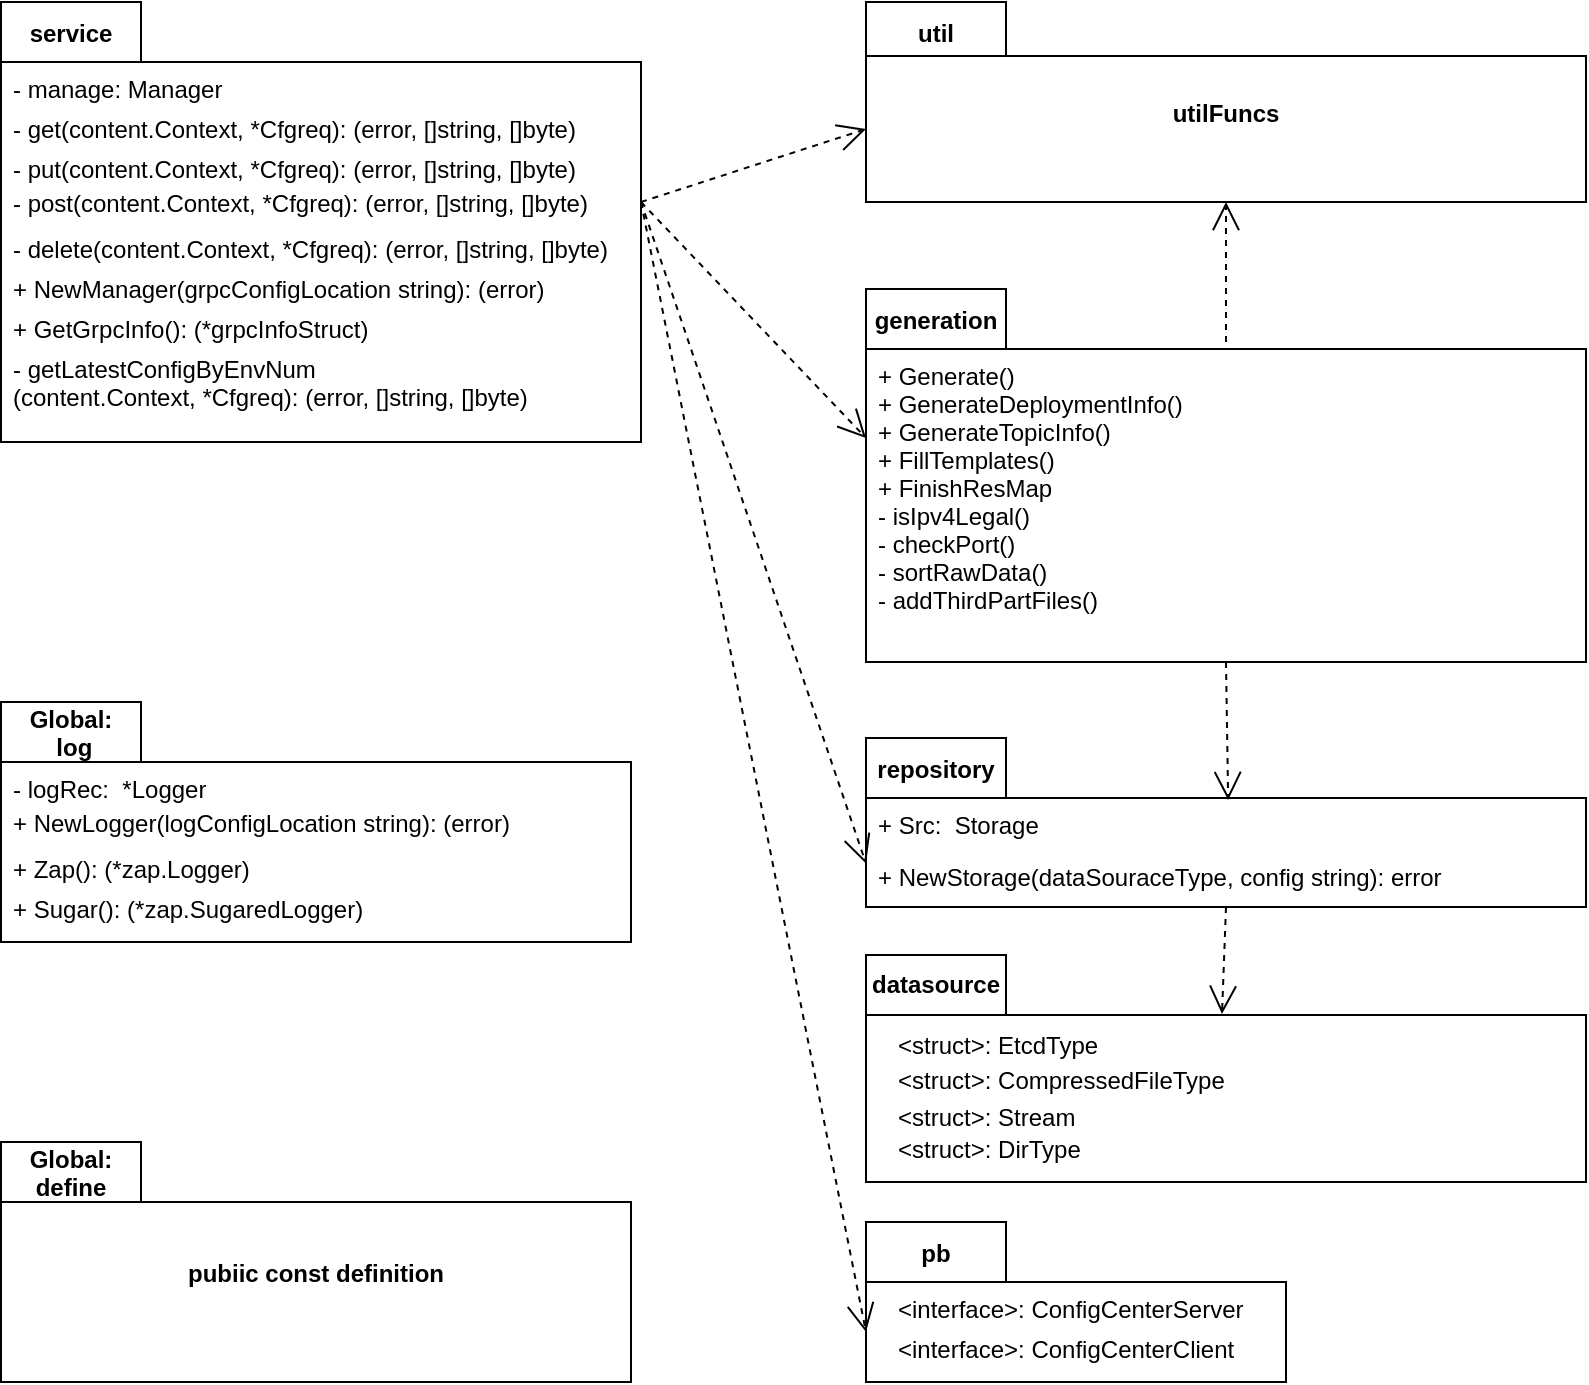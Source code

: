 <mxfile>
    <diagram id="qN6X6nAa-0SpQ1tWMJ5d" name="包图">
        <mxGraphModel dx="934" dy="1722" grid="1" gridSize="10" guides="1" tooltips="1" connect="1" arrows="1" fold="1" page="1" pageScale="1" pageWidth="827" pageHeight="1169" math="0" shadow="0">
            <root>
                <mxCell id="xpSz9GhFGafdxFEDkjYd-0"/>
                <mxCell id="xpSz9GhFGafdxFEDkjYd-1" parent="xpSz9GhFGafdxFEDkjYd-0"/>
                <mxCell id="xpSz9GhFGafdxFEDkjYd-2" value="" style="shape=folder;fontStyle=1;spacingTop=10;tabWidth=70;tabHeight=30;tabPosition=left;html=1;" parent="xpSz9GhFGafdxFEDkjYd-1" vertex="1">
                    <mxGeometry x="7.5" y="-70" width="320" height="220" as="geometry"/>
                </mxCell>
                <mxCell id="xpSz9GhFGafdxFEDkjYd-3" value="service" style="text;align=center;fontStyle=1;verticalAlign=middle;spacingLeft=3;spacingRight=3;strokeColor=none;rotatable=0;points=[[0,0.5],[1,0.5]];portConstraint=eastwest;" parent="xpSz9GhFGafdxFEDkjYd-1" vertex="1">
                    <mxGeometry x="7.5" y="-70" width="70" height="30" as="geometry"/>
                </mxCell>
                <mxCell id="xpSz9GhFGafdxFEDkjYd-4" value="- manage: Manager" style="text;strokeColor=none;fillColor=none;align=left;verticalAlign=top;spacingLeft=4;spacingRight=4;overflow=hidden;rotatable=0;points=[[0,0.5],[1,0.5]];portConstraint=eastwest;" parent="xpSz9GhFGafdxFEDkjYd-1" vertex="1">
                    <mxGeometry x="7.5" y="-40" width="200" height="26" as="geometry"/>
                </mxCell>
                <mxCell id="xpSz9GhFGafdxFEDkjYd-5" value="- get(content.Context, *Cfgreq): (error, []string, []byte)" style="text;strokeColor=none;fillColor=none;align=left;verticalAlign=top;spacingLeft=4;spacingRight=4;overflow=hidden;rotatable=0;points=[[0,0.5],[1,0.5]];portConstraint=eastwest;" parent="xpSz9GhFGafdxFEDkjYd-1" vertex="1">
                    <mxGeometry x="7.5" y="-20" width="330" height="26" as="geometry"/>
                </mxCell>
                <mxCell id="xpSz9GhFGafdxFEDkjYd-6" value="- put(content.Context, *Cfgreq): (error, []string, []byte)" style="text;strokeColor=none;fillColor=none;align=left;verticalAlign=top;spacingLeft=4;spacingRight=4;overflow=hidden;rotatable=0;points=[[0,0.5],[1,0.5]];portConstraint=eastwest;" parent="xpSz9GhFGafdxFEDkjYd-1" vertex="1">
                    <mxGeometry x="7.5" width="330" height="26" as="geometry"/>
                </mxCell>
                <mxCell id="xpSz9GhFGafdxFEDkjYd-7" value="- post(content.Context, *Cfgreq): (error, []string, []byte)" style="text;strokeColor=none;fillColor=none;align=left;verticalAlign=top;spacingLeft=4;spacingRight=4;overflow=hidden;rotatable=0;points=[[0,0.5],[1,0.5]];portConstraint=eastwest;" parent="xpSz9GhFGafdxFEDkjYd-1" vertex="1">
                    <mxGeometry x="7.5" y="17" width="310" height="26" as="geometry"/>
                </mxCell>
                <mxCell id="xpSz9GhFGafdxFEDkjYd-8" value="- delete(content.Context, *Cfgreq): (error, []string, []byte)" style="text;strokeColor=none;fillColor=none;align=left;verticalAlign=top;spacingLeft=4;spacingRight=4;overflow=hidden;rotatable=0;points=[[0,0.5],[1,0.5]];portConstraint=eastwest;" parent="xpSz9GhFGafdxFEDkjYd-1" vertex="1">
                    <mxGeometry x="7.5" y="40" width="330" height="26" as="geometry"/>
                </mxCell>
                <mxCell id="xpSz9GhFGafdxFEDkjYd-9" value="" style="shape=folder;fontStyle=1;spacingTop=10;tabWidth=70;tabHeight=30;tabPosition=left;html=1;" parent="xpSz9GhFGafdxFEDkjYd-1" vertex="1">
                    <mxGeometry x="440" y="540" width="210" height="80" as="geometry"/>
                </mxCell>
                <mxCell id="xpSz9GhFGafdxFEDkjYd-10" value="" style="shape=folder;fontStyle=1;spacingTop=10;tabWidth=70;tabHeight=30;tabPosition=left;html=1;treeMoving=1;" parent="xpSz9GhFGafdxFEDkjYd-1" vertex="1">
                    <mxGeometry x="7.5" y="280" width="315" height="120" as="geometry"/>
                </mxCell>
                <mxCell id="xpSz9GhFGafdxFEDkjYd-11" value="Global:&#10; log" style="text;align=center;fontStyle=1;verticalAlign=middle;spacingLeft=3;spacingRight=3;strokeColor=none;rotatable=0;points=[[0,0.5],[1,0.5]];portConstraint=eastwest;treeMoving=1;" parent="xpSz9GhFGafdxFEDkjYd-1" vertex="1">
                    <mxGeometry x="7.5" y="280" width="70" height="30" as="geometry"/>
                </mxCell>
                <mxCell id="xpSz9GhFGafdxFEDkjYd-12" value="- logRec:  *Logger" style="text;strokeColor=none;fillColor=none;align=left;verticalAlign=top;spacingLeft=4;spacingRight=4;overflow=hidden;rotatable=0;points=[[0,0.5],[1,0.5]];portConstraint=eastwest;treeMoving=1;" parent="xpSz9GhFGafdxFEDkjYd-1" vertex="1">
                    <mxGeometry x="7.5" y="310" width="200" height="26" as="geometry"/>
                </mxCell>
                <mxCell id="xpSz9GhFGafdxFEDkjYd-13" value="+ NewManager(grpcConfigLocation string): (error)" style="text;strokeColor=none;fillColor=none;align=left;verticalAlign=top;spacingLeft=4;spacingRight=4;overflow=hidden;rotatable=0;points=[[0,0.5],[1,0.5]];portConstraint=eastwest;" parent="xpSz9GhFGafdxFEDkjYd-1" vertex="1">
                    <mxGeometry x="7.5" y="60" width="330" height="26" as="geometry"/>
                </mxCell>
                <mxCell id="xpSz9GhFGafdxFEDkjYd-14" value="+ NewLogger(logConfigLocation string): (error)" style="text;strokeColor=none;fillColor=none;align=left;verticalAlign=top;spacingLeft=4;spacingRight=4;overflow=hidden;rotatable=0;points=[[0,0.5],[1,0.5]];portConstraint=eastwest;treeMoving=1;" parent="xpSz9GhFGafdxFEDkjYd-1" vertex="1">
                    <mxGeometry x="7.5" y="327" width="280" height="26" as="geometry"/>
                </mxCell>
                <mxCell id="xpSz9GhFGafdxFEDkjYd-15" value="+ Zap(): (*zap.Logger)" style="text;strokeColor=none;fillColor=none;align=left;verticalAlign=top;spacingLeft=4;spacingRight=4;overflow=hidden;rotatable=0;points=[[0,0.5],[1,0.5]];portConstraint=eastwest;treeMoving=1;" parent="xpSz9GhFGafdxFEDkjYd-1" vertex="1">
                    <mxGeometry x="7.5" y="350" width="280" height="26" as="geometry"/>
                </mxCell>
                <mxCell id="xpSz9GhFGafdxFEDkjYd-16" value="+ Sugar(): (*zap.SugaredLogger)" style="text;strokeColor=none;fillColor=none;align=left;verticalAlign=top;spacingLeft=4;spacingRight=4;overflow=hidden;rotatable=0;points=[[0,0.5],[1,0.5]];portConstraint=eastwest;treeMoving=1;" parent="xpSz9GhFGafdxFEDkjYd-1" vertex="1">
                    <mxGeometry x="7.5" y="370" width="280" height="26" as="geometry"/>
                </mxCell>
                <mxCell id="xpSz9GhFGafdxFEDkjYd-17" value="" style="shape=folder;fontStyle=1;spacingTop=10;tabWidth=70;tabHeight=30;tabPosition=left;html=1;treeMoving=1;treeFolding=0;" parent="xpSz9GhFGafdxFEDkjYd-1" vertex="1">
                    <mxGeometry x="440" y="298" width="360" height="84.5" as="geometry"/>
                </mxCell>
                <mxCell id="xpSz9GhFGafdxFEDkjYd-18" value="repository" style="text;align=center;fontStyle=1;verticalAlign=middle;spacingLeft=3;spacingRight=3;strokeColor=none;rotatable=0;points=[[0,0.5],[1,0.5]];portConstraint=eastwest;treeMoving=1;treeFolding=0;" parent="xpSz9GhFGafdxFEDkjYd-1" vertex="1">
                    <mxGeometry x="440" y="298" width="70" height="30" as="geometry"/>
                </mxCell>
                <mxCell id="xpSz9GhFGafdxFEDkjYd-19" value="+ Src:  Storage" style="text;strokeColor=none;fillColor=none;align=left;verticalAlign=top;spacingLeft=4;spacingRight=4;overflow=hidden;rotatable=0;points=[[0,0.5],[1,0.5]];portConstraint=eastwest;treeMoving=1;treeFolding=0;" parent="xpSz9GhFGafdxFEDkjYd-1" vertex="1">
                    <mxGeometry x="440" y="328" width="200" height="26" as="geometry"/>
                </mxCell>
                <mxCell id="xpSz9GhFGafdxFEDkjYd-20" value="+ NewStorage(dataSouraceType, config string): error" style="text;strokeColor=none;fillColor=none;align=left;verticalAlign=top;spacingLeft=4;spacingRight=4;overflow=hidden;rotatable=0;points=[[0,0.5],[1,0.5]];portConstraint=eastwest;treeMoving=1;treeFolding=0;" parent="xpSz9GhFGafdxFEDkjYd-1" vertex="1">
                    <mxGeometry x="440" y="354" width="320" height="26" as="geometry"/>
                </mxCell>
                <mxCell id="xpSz9GhFGafdxFEDkjYd-21" value="utilFuncs" style="shape=folder;fontStyle=1;spacingTop=10;tabWidth=70;tabHeight=27;tabPosition=left;" parent="xpSz9GhFGafdxFEDkjYd-1" vertex="1">
                    <mxGeometry x="440" y="-70" width="360" height="100" as="geometry"/>
                </mxCell>
                <mxCell id="xpSz9GhFGafdxFEDkjYd-22" value="util" style="text;align=center;fontStyle=1;verticalAlign=middle;spacingLeft=3;spacingRight=3;strokeColor=none;rotatable=0;points=[[0,0.5],[1,0.5]];portConstraint=eastwest;" parent="xpSz9GhFGafdxFEDkjYd-1" vertex="1">
                    <mxGeometry x="440" y="-70" width="70" height="30" as="geometry"/>
                </mxCell>
                <mxCell id="xpSz9GhFGafdxFEDkjYd-23" value="pb" style="text;align=center;fontStyle=1;verticalAlign=middle;spacingLeft=3;spacingRight=3;strokeColor=none;rotatable=0;points=[[0,0.5],[1,0.5]];portConstraint=eastwest;" parent="xpSz9GhFGafdxFEDkjYd-1" vertex="1">
                    <mxGeometry x="440" y="540" width="70" height="30" as="geometry"/>
                </mxCell>
                <mxCell id="xpSz9GhFGafdxFEDkjYd-24" value="&lt;interface&gt;: ConfigCenterServer" style="text;strokeColor=none;fillColor=none;align=left;verticalAlign=top;spacingLeft=4;spacingRight=4;overflow=hidden;rotatable=0;points=[[0,0.5],[1,0.5]];portConstraint=eastwest;" parent="xpSz9GhFGafdxFEDkjYd-1" vertex="1">
                    <mxGeometry x="450" y="570" width="190" height="26" as="geometry"/>
                </mxCell>
                <mxCell id="xpSz9GhFGafdxFEDkjYd-25" value="&lt;interface&gt;: ConfigCenterClient" style="text;strokeColor=none;fillColor=none;align=left;verticalAlign=top;spacingLeft=4;spacingRight=4;overflow=hidden;rotatable=0;points=[[0,0.5],[1,0.5]];portConstraint=eastwest;" parent="xpSz9GhFGafdxFEDkjYd-1" vertex="1">
                    <mxGeometry x="450" y="590" width="190" height="26" as="geometry"/>
                </mxCell>
                <mxCell id="xpSz9GhFGafdxFEDkjYd-26" value="" style="endArrow=open;endSize=12;dashed=1;html=1;exitX=0;exitY=0;exitDx=320;exitDy=100;exitPerimeter=0;entryX=0;entryY=0;entryDx=0;entryDy=74.5;entryPerimeter=0;" parent="xpSz9GhFGafdxFEDkjYd-1" source="xpSz9GhFGafdxFEDkjYd-2" target="xpSz9GhFGafdxFEDkjYd-29" edge="1">
                    <mxGeometry width="160" relative="1" as="geometry">
                        <mxPoint x="210" y="330" as="sourcePoint"/>
                        <mxPoint x="160" y="320" as="targetPoint"/>
                    </mxGeometry>
                </mxCell>
                <mxCell id="xpSz9GhFGafdxFEDkjYd-27" value="" style="endArrow=open;endSize=12;dashed=1;html=1;exitX=0;exitY=0;exitDx=320;exitDy=100;exitPerimeter=0;entryX=0;entryY=0;entryDx=0;entryDy=63.5;entryPerimeter=0;" parent="xpSz9GhFGafdxFEDkjYd-1" source="xpSz9GhFGafdxFEDkjYd-2" target="xpSz9GhFGafdxFEDkjYd-21" edge="1">
                    <mxGeometry width="160" relative="1" as="geometry">
                        <mxPoint x="320" y="280" as="sourcePoint"/>
                        <mxPoint x="400" as="targetPoint"/>
                    </mxGeometry>
                </mxCell>
                <mxCell id="xpSz9GhFGafdxFEDkjYd-28" value="" style="endArrow=open;endSize=12;dashed=1;html=1;entryX=0;entryY=0.26;entryDx=0;entryDy=0;exitX=0;exitY=0;exitDx=320;exitDy=100;exitPerimeter=0;entryPerimeter=0;" parent="xpSz9GhFGafdxFEDkjYd-1" source="xpSz9GhFGafdxFEDkjYd-2" target="xpSz9GhFGafdxFEDkjYd-20" edge="1">
                    <mxGeometry width="160" relative="1" as="geometry">
                        <mxPoint x="380" y="200" as="sourcePoint"/>
                        <mxPoint x="440" y="314.5" as="targetPoint"/>
                    </mxGeometry>
                </mxCell>
                <mxCell id="xpSz9GhFGafdxFEDkjYd-29" value="" style="shape=folder;fontStyle=1;spacingTop=10;tabWidth=70;tabHeight=30;tabPosition=left;html=1;" parent="xpSz9GhFGafdxFEDkjYd-1" vertex="1">
                    <mxGeometry x="440" y="73.5" width="360" height="186.5" as="geometry"/>
                </mxCell>
                <mxCell id="xpSz9GhFGafdxFEDkjYd-30" value="generation" style="text;align=center;fontStyle=1;verticalAlign=middle;spacingLeft=3;spacingRight=3;strokeColor=none;rotatable=0;points=[[0,0.5],[1,0.5]];portConstraint=eastwest;" parent="xpSz9GhFGafdxFEDkjYd-1" vertex="1">
                    <mxGeometry x="440" y="73.5" width="70" height="30" as="geometry"/>
                </mxCell>
                <mxCell id="xpSz9GhFGafdxFEDkjYd-31" value="+ Generate()&#10;+ GenerateDeploymentInfo()&#10;+ GenerateTopicInfo()&#10;+ FillTemplates()&#10;+ FinishResMap&#10;- isIpv4Legal()&#10;- checkPort() &#10;- sortRawData()&#10;- addThirdPartFiles()&#10;" style="text;strokeColor=none;fillColor=none;align=left;verticalAlign=top;spacingLeft=4;spacingRight=4;overflow=hidden;rotatable=0;points=[[0,0.5],[1,0.5]];portConstraint=eastwest;treeMoving=1;treeFolding=0;" parent="xpSz9GhFGafdxFEDkjYd-1" vertex="1">
                    <mxGeometry x="440" y="103.5" width="356" height="136.5" as="geometry"/>
                </mxCell>
                <mxCell id="xpSz9GhFGafdxFEDkjYd-32" value="" style="endArrow=open;endSize=12;dashed=1;html=1;exitX=0;exitY=0;exitDx=320;exitDy=100;exitPerimeter=0;entryX=0;entryY=0;entryDx=0;entryDy=55;entryPerimeter=0;" parent="xpSz9GhFGafdxFEDkjYd-1" source="xpSz9GhFGafdxFEDkjYd-2" target="xpSz9GhFGafdxFEDkjYd-9" edge="1">
                    <mxGeometry width="160" relative="1" as="geometry">
                        <mxPoint x="330" y="280" as="sourcePoint"/>
                        <mxPoint x="390" y="520" as="targetPoint"/>
                    </mxGeometry>
                </mxCell>
                <mxCell id="xpSz9GhFGafdxFEDkjYd-33" value="" style="endArrow=open;endSize=12;dashed=1;html=1;entryX=0.5;entryY=1;entryDx=0;entryDy=0;entryPerimeter=0;exitX=0.5;exitY=0.142;exitDx=0;exitDy=0;exitPerimeter=0;" parent="xpSz9GhFGafdxFEDkjYd-1" source="xpSz9GhFGafdxFEDkjYd-29" target="xpSz9GhFGafdxFEDkjYd-21" edge="1">
                    <mxGeometry width="160" relative="1" as="geometry">
                        <mxPoint x="360" y="-32" as="sourcePoint"/>
                        <mxPoint x="590" y="68" as="targetPoint"/>
                    </mxGeometry>
                </mxCell>
                <mxCell id="xpSz9GhFGafdxFEDkjYd-34" value="" style="endArrow=open;endSize=12;dashed=1;html=1;exitX=0.5;exitY=1;exitDx=0;exitDy=0;exitPerimeter=0;entryX=0.503;entryY=0.367;entryDx=0;entryDy=0;entryPerimeter=0;" parent="xpSz9GhFGafdxFEDkjYd-1" source="xpSz9GhFGafdxFEDkjYd-29" target="xpSz9GhFGafdxFEDkjYd-17" edge="1">
                    <mxGeometry width="160" relative="1" as="geometry">
                        <mxPoint x="340" y="190" as="sourcePoint"/>
                        <mxPoint x="660" y="290" as="targetPoint"/>
                    </mxGeometry>
                </mxCell>
                <mxCell id="xpSz9GhFGafdxFEDkjYd-35" value="+ GetGrpcInfo(): (*grpcInfoStruct)" style="text;strokeColor=none;fillColor=none;align=left;verticalAlign=top;spacingLeft=4;spacingRight=4;overflow=hidden;rotatable=0;points=[[0,0.5],[1,0.5]];portConstraint=eastwest;" parent="xpSz9GhFGafdxFEDkjYd-1" vertex="1">
                    <mxGeometry x="7.5" y="80" width="330" height="26" as="geometry"/>
                </mxCell>
                <mxCell id="xpSz9GhFGafdxFEDkjYd-36" value="" style="shape=folder;fontStyle=1;spacingTop=10;tabWidth=70;tabHeight=30;tabPosition=left;html=1;" parent="xpSz9GhFGafdxFEDkjYd-1" vertex="1">
                    <mxGeometry x="440" y="406.5" width="360" height="113.5" as="geometry"/>
                </mxCell>
                <mxCell id="xpSz9GhFGafdxFEDkjYd-37" value="datasource" style="text;align=center;fontStyle=1;verticalAlign=middle;spacingLeft=3;spacingRight=3;strokeColor=none;rotatable=0;points=[[0,0.5],[1,0.5]];portConstraint=eastwest;" parent="xpSz9GhFGafdxFEDkjYd-1" vertex="1">
                    <mxGeometry x="440" y="405.5" width="70" height="30" as="geometry"/>
                </mxCell>
                <mxCell id="xpSz9GhFGafdxFEDkjYd-38" value="" style="endArrow=open;endSize=12;dashed=1;html=1;exitX=0.5;exitY=1;exitDx=0;exitDy=0;exitPerimeter=0;" parent="xpSz9GhFGafdxFEDkjYd-1" source="xpSz9GhFGafdxFEDkjYd-17" edge="1">
                    <mxGeometry width="160" relative="1" as="geometry">
                        <mxPoint x="610" y="390" as="sourcePoint"/>
                        <mxPoint x="618" y="436" as="targetPoint"/>
                    </mxGeometry>
                </mxCell>
                <mxCell id="xpSz9GhFGafdxFEDkjYd-39" value="&lt;struct&gt;: EtcdType" style="text;strokeColor=none;fillColor=none;align=left;verticalAlign=top;spacingLeft=4;spacingRight=4;overflow=hidden;rotatable=0;points=[[0,0.5],[1,0.5]];portConstraint=eastwest;" parent="xpSz9GhFGafdxFEDkjYd-1" vertex="1">
                    <mxGeometry x="450" y="438" width="190" height="26" as="geometry"/>
                </mxCell>
                <mxCell id="xpSz9GhFGafdxFEDkjYd-40" value="&lt;struct&gt;: CompressedFileType" style="text;strokeColor=none;fillColor=none;align=left;verticalAlign=top;spacingLeft=4;spacingRight=4;overflow=hidden;rotatable=0;points=[[0,0.5],[1,0.5]];portConstraint=eastwest;" parent="xpSz9GhFGafdxFEDkjYd-1" vertex="1">
                    <mxGeometry x="450" y="455.5" width="190" height="26" as="geometry"/>
                </mxCell>
                <mxCell id="tt1kXC6aRuo4vZzwks_e-0" value="pubiic const definition" style="shape=folder;fontStyle=1;spacingTop=10;tabWidth=70;tabHeight=30;tabPosition=left;treeMoving=1;" parent="xpSz9GhFGafdxFEDkjYd-1" vertex="1">
                    <mxGeometry x="7.5" y="500" width="315" height="120" as="geometry"/>
                </mxCell>
                <mxCell id="tt1kXC6aRuo4vZzwks_e-1" value="Global: &#10;define" style="text;align=center;fontStyle=1;verticalAlign=middle;spacingLeft=3;spacingRight=3;strokeColor=none;rotatable=0;points=[[0,0.5],[1,0.5]];portConstraint=eastwest;treeMoving=1;" parent="xpSz9GhFGafdxFEDkjYd-1" vertex="1">
                    <mxGeometry x="7.5" y="500" width="70" height="30" as="geometry"/>
                </mxCell>
                <mxCell id="tt1kXC6aRuo4vZzwks_e-2" value="&lt;struct&gt;: Stream" style="text;strokeColor=none;fillColor=none;align=left;verticalAlign=top;spacingLeft=4;spacingRight=4;overflow=hidden;rotatable=0;points=[[0,0.5],[1,0.5]];portConstraint=eastwest;" parent="xpSz9GhFGafdxFEDkjYd-1" vertex="1">
                    <mxGeometry x="450" y="474" width="190" height="26" as="geometry"/>
                </mxCell>
                <mxCell id="tt1kXC6aRuo4vZzwks_e-3" value="&lt;struct&gt;: DirType" style="text;strokeColor=none;fillColor=none;align=left;verticalAlign=top;spacingLeft=4;spacingRight=4;overflow=hidden;rotatable=0;points=[[0,0.5],[1,0.5]];portConstraint=eastwest;" parent="xpSz9GhFGafdxFEDkjYd-1" vertex="1">
                    <mxGeometry x="450" y="490" width="190" height="26" as="geometry"/>
                </mxCell>
                <mxCell id="tt1kXC6aRuo4vZzwks_e-4" value="- getLatestConfigByEnvNum&#10;(content.Context, *Cfgreq): (error, []string, []byte)" style="text;strokeColor=none;fillColor=none;align=left;verticalAlign=top;spacingLeft=4;spacingRight=4;overflow=hidden;rotatable=0;points=[[0,0.5],[1,0.5]];portConstraint=eastwest;" parent="xpSz9GhFGafdxFEDkjYd-1" vertex="1">
                    <mxGeometry x="7.5" y="100" width="330" height="40" as="geometry"/>
                </mxCell>
            </root>
        </mxGraphModel>
    </diagram>
    <diagram id="opyhVdozYJo9qmRN9f1b" name="整体流程图">
        <mxGraphModel dx="934" dy="553" grid="1" gridSize="10" guides="1" tooltips="1" connect="1" arrows="1" fold="1" page="1" pageScale="1" pageWidth="827" pageHeight="1169" math="0" shadow="0">
            <root>
                <mxCell id="5PBlycJL5ER1Ycoqp78R-0"/>
                <mxCell id="5PBlycJL5ER1Ycoqp78R-1" parent="5PBlycJL5ER1Ycoqp78R-0"/>
                <mxCell id="5PBlycJL5ER1Ycoqp78R-17" value="" style="edgeStyle=none;entryX=0.5;entryY=0;entryDx=0;entryDy=0;" parent="5PBlycJL5ER1Ycoqp78R-1" source="5PBlycJL5ER1Ycoqp78R-2" target="5PBlycJL5ER1Ycoqp78R-3" edge="1">
                    <mxGeometry relative="1" as="geometry"/>
                </mxCell>
                <mxCell id="5PBlycJL5ER1Ycoqp78R-2" value="开始" style="strokeWidth=2;shape=mxgraph.flowchart.terminator;" parent="5PBlycJL5ER1Ycoqp78R-1" vertex="1">
                    <mxGeometry x="180" y="50" width="100" height="50" as="geometry"/>
                </mxCell>
                <mxCell id="5PBlycJL5ER1Ycoqp78R-18" value="" style="edgeStyle=none;entryX=0.5;entryY=0;entryDx=0;entryDy=0;" parent="5PBlycJL5ER1Ycoqp78R-1" source="5PBlycJL5ER1Ycoqp78R-3" target="5PBlycJL5ER1Ycoqp78R-4" edge="1">
                    <mxGeometry relative="1" as="geometry"/>
                </mxCell>
                <mxCell id="5PBlycJL5ER1Ycoqp78R-3" value="接收输入参数" style="rounded=1;absoluteArcSize=1;arcSize=14;strokeWidth=2;" parent="5PBlycJL5ER1Ycoqp78R-1" vertex="1">
                    <mxGeometry x="180" y="150" width="100" height="50" as="geometry"/>
                </mxCell>
                <mxCell id="5PBlycJL5ER1Ycoqp78R-19" value="" style="edgeStyle=none;entryX=0.5;entryY=0;entryDx=0;entryDy=0;" parent="5PBlycJL5ER1Ycoqp78R-1" source="5PBlycJL5ER1Ycoqp78R-4" target="5PBlycJL5ER1Ycoqp78R-5" edge="1">
                    <mxGeometry relative="1" as="geometry"/>
                </mxCell>
                <mxCell id="5PBlycJL5ER1Ycoqp78R-4" value="根据基础设施信息&#10;文件扩展部署信息" style="rounded=1;absoluteArcSize=1;arcSize=14;strokeWidth=2;" parent="5PBlycJL5ER1Ycoqp78R-1" vertex="1">
                    <mxGeometry x="180" y="250" width="100" height="50" as="geometry"/>
                </mxCell>
                <mxCell id="5PBlycJL5ER1Ycoqp78R-7" value="" style="edgeStyle=none;entryX=0;entryY=0.5;entryDx=0;entryDy=0;" parent="5PBlycJL5ER1Ycoqp78R-1" source="5PBlycJL5ER1Ycoqp78R-5" target="g-NhzPg3pos1lzhtnti3-0" edge="1">
                    <mxGeometry relative="1" as="geometry">
                        <mxPoint x="317.693" y="374.045" as="targetPoint"/>
                    </mxGeometry>
                </mxCell>
                <mxCell id="5PBlycJL5ER1Ycoqp78R-5" value="构建部署信息表" style="rounded=1;absoluteArcSize=1;arcSize=14;strokeWidth=2;" parent="5PBlycJL5ER1Ycoqp78R-1" vertex="1">
                    <mxGeometry x="180" y="350" width="100" height="50" as="geometry"/>
                </mxCell>
                <mxCell id="g-NhzPg3pos1lzhtnti3-2" value="" style="edgeStyle=none;entryX=0.5;entryY=1;entryDx=0;entryDy=0;" parent="5PBlycJL5ER1Ycoqp78R-1" source="5PBlycJL5ER1Ycoqp78R-10" target="5PBlycJL5ER1Ycoqp78R-15" edge="1">
                    <mxGeometry relative="1" as="geometry"/>
                </mxCell>
                <mxCell id="5PBlycJL5ER1Ycoqp78R-10" value="模板填充，生成每&#10;个节点的配置文件" style="rounded=1;absoluteArcSize=1;arcSize=14;strokeWidth=2;" parent="5PBlycJL5ER1Ycoqp78R-1" vertex="1">
                    <mxGeometry x="370" y="260" width="100" height="50" as="geometry"/>
                </mxCell>
                <mxCell id="5PBlycJL5ER1Ycoqp78R-12" value="使用输入文件和&#10;配置中心生成结果&#10;，生成第三方文件" style="rounded=1;absoluteArcSize=1;arcSize=14;strokeWidth=2;" parent="5PBlycJL5ER1Ycoqp78R-1" vertex="1">
                    <mxGeometry x="370" y="50" width="100" height="50" as="geometry"/>
                </mxCell>
                <mxCell id="g-NhzPg3pos1lzhtnti3-3" value="" style="edgeStyle=none;entryX=0.5;entryY=1;entryDx=0;entryDy=0;" parent="5PBlycJL5ER1Ycoqp78R-1" source="5PBlycJL5ER1Ycoqp78R-15" target="5PBlycJL5ER1Ycoqp78R-12" edge="1">
                    <mxGeometry relative="1" as="geometry"/>
                </mxCell>
                <mxCell id="5PBlycJL5ER1Ycoqp78R-15" value="生成部署信息总表&#10;和组播信息总表" style="rounded=1;absoluteArcSize=1;arcSize=14;strokeWidth=2;" parent="5PBlycJL5ER1Ycoqp78R-1" vertex="1">
                    <mxGeometry x="370" y="150" width="100" height="50" as="geometry"/>
                </mxCell>
                <mxCell id="5PBlycJL5ER1Ycoqp78R-24" value="" style="edgeStyle=none;exitX=1;exitY=0.5;exitDx=0;exitDy=0;entryX=0;entryY=0.5;entryDx=0;entryDy=0;" parent="5PBlycJL5ER1Ycoqp78R-1" source="5PBlycJL5ER1Ycoqp78R-12" target="5PBlycJL5ER1Ycoqp78R-25" edge="1">
                    <mxGeometry relative="1" as="geometry">
                        <mxPoint x="527.944" y="75.965" as="sourcePoint"/>
                        <mxPoint x="560" y="80" as="targetPoint"/>
                    </mxGeometry>
                </mxCell>
                <mxCell id="5PBlycJL5ER1Ycoqp78R-28" value="" style="edgeStyle=none;entryX=0.5;entryY=0;entryDx=0;entryDy=0;" parent="5PBlycJL5ER1Ycoqp78R-1" source="5PBlycJL5ER1Ycoqp78R-25" target="5PBlycJL5ER1Ycoqp78R-27" edge="1">
                    <mxGeometry relative="1" as="geometry"/>
                </mxCell>
                <mxCell id="5PBlycJL5ER1Ycoqp78R-25" value="打包生成的&#10;所有文件" style="rounded=1;absoluteArcSize=1;arcSize=14;strokeWidth=2;" parent="5PBlycJL5ER1Ycoqp78R-1" vertex="1">
                    <mxGeometry x="560" y="50" width="100" height="50" as="geometry"/>
                </mxCell>
                <mxCell id="5PBlycJL5ER1Ycoqp78R-30" value="" style="edgeStyle=none;entryX=0.5;entryY=0;entryDx=0;entryDy=0;entryPerimeter=0;" parent="5PBlycJL5ER1Ycoqp78R-1" source="5PBlycJL5ER1Ycoqp78R-27" target="5PBlycJL5ER1Ycoqp78R-29" edge="1">
                    <mxGeometry relative="1" as="geometry"/>
                </mxCell>
                <mxCell id="5PBlycJL5ER1Ycoqp78R-27" value="返回生成结果" style="rounded=1;absoluteArcSize=1;arcSize=14;strokeWidth=2;" parent="5PBlycJL5ER1Ycoqp78R-1" vertex="1">
                    <mxGeometry x="560" y="150" width="100" height="50" as="geometry"/>
                </mxCell>
                <mxCell id="5PBlycJL5ER1Ycoqp78R-29" value="结束" style="strokeWidth=2;shape=mxgraph.flowchart.terminator;" parent="5PBlycJL5ER1Ycoqp78R-1" vertex="1">
                    <mxGeometry x="560" y="260" width="100" height="50" as="geometry"/>
                </mxCell>
                <mxCell id="g-NhzPg3pos1lzhtnti3-1" value="" style="edgeStyle=none;entryX=0.5;entryY=1;entryDx=0;entryDy=0;" parent="5PBlycJL5ER1Ycoqp78R-1" source="g-NhzPg3pos1lzhtnti3-0" target="5PBlycJL5ER1Ycoqp78R-10" edge="1">
                    <mxGeometry relative="1" as="geometry"/>
                </mxCell>
                <mxCell id="g-NhzPg3pos1lzhtnti3-0" value="根据部署信息表和&#10;服务声明文件&#10;生成组播信息文件" style="rounded=1;absoluteArcSize=1;arcSize=14;strokeWidth=2;" parent="5PBlycJL5ER1Ycoqp78R-1" vertex="1">
                    <mxGeometry x="370" y="350" width="100" height="50" as="geometry"/>
                </mxCell>
            </root>
        </mxGraphModel>
    </diagram>
    <diagram id="RiXcb-yfPbVJRnUtqRZk" name="存储模块">
        <mxGraphModel dx="704" dy="527" grid="1" gridSize="10" guides="1" tooltips="1" connect="1" arrows="1" fold="1" page="1" pageScale="1" pageWidth="827" pageHeight="1169" math="0" shadow="0">
            <root>
                <mxCell id="aiT9Y8SS3V6xbdt7coZ7-0"/>
                <mxCell id="aiT9Y8SS3V6xbdt7coZ7-1" parent="aiT9Y8SS3V6xbdt7coZ7-0"/>
                <mxCell id="aiT9Y8SS3V6xbdt7coZ7-2" value="EtcdType" style="swimlane;fontStyle=1;align=center;verticalAlign=top;childLayout=stackLayout;horizontal=1;startSize=26;horizontalStack=0;resizeParent=1;resizeParentMax=0;resizeLast=0;collapsible=1;marginBottom=0;" parent="aiT9Y8SS3V6xbdt7coZ7-1" vertex="1">
                    <mxGeometry x="470" y="40" width="160" height="140" as="geometry"/>
                </mxCell>
                <mxCell id="aiT9Y8SS3V6xbdt7coZ7-3" value="- client: *clientv3.Client&#10;- kv: clientv3.KV &#10;- cfgMap: *CfgInfo" style="text;strokeColor=none;fillColor=none;align=left;verticalAlign=top;spacingLeft=4;spacingRight=4;overflow=hidden;rotatable=0;points=[[0,0.5],[1,0.5]];portConstraint=eastwest;" parent="aiT9Y8SS3V6xbdt7coZ7-2" vertex="1">
                    <mxGeometry y="26" width="160" height="54" as="geometry"/>
                </mxCell>
                <mxCell id="aiT9Y8SS3V6xbdt7coZ7-4" value="" style="line;strokeWidth=1;fillColor=none;align=left;verticalAlign=middle;spacingTop=-1;spacingLeft=3;spacingRight=3;rotatable=0;labelPosition=right;points=[];portConstraint=eastwest;" parent="aiT9Y8SS3V6xbdt7coZ7-2" vertex="1">
                    <mxGeometry y="80" width="160" height="10" as="geometry"/>
                </mxCell>
                <mxCell id="aiT9Y8SS3V6xbdt7coZ7-5" value="+ ConnectToEtcd&#10;(etcdConfigLocation string)" style="text;strokeColor=none;fillColor=none;align=left;verticalAlign=top;spacingLeft=4;spacingRight=4;overflow=hidden;rotatable=0;points=[[0,0.5],[1,0.5]];portConstraint=eastwest;" parent="aiT9Y8SS3V6xbdt7coZ7-2" vertex="1">
                    <mxGeometry y="90" width="160" height="50" as="geometry"/>
                </mxCell>
                <mxCell id="aiT9Y8SS3V6xbdt7coZ7-6" value="EtcdInfo" style="swimlane;fontStyle=1;align=center;verticalAlign=top;childLayout=stackLayout;horizontal=1;startSize=26;horizontalStack=0;resizeParent=1;resizeParentMax=0;resizeLast=0;collapsible=1;marginBottom=0;" parent="aiT9Y8SS3V6xbdt7coZ7-1" vertex="1">
                    <mxGeometry x="690" y="40" width="130" height="120" as="geometry"/>
                </mxCell>
                <mxCell id="aiT9Y8SS3V6xbdt7coZ7-7" value="+ EndPoint: []string&#10;+ UserName: string&#10;+ PassWord: string" style="text;strokeColor=none;fillColor=none;align=left;verticalAlign=top;spacingLeft=4;spacingRight=4;overflow=hidden;rotatable=0;points=[[0,0.5],[1,0.5]];portConstraint=eastwest;" parent="aiT9Y8SS3V6xbdt7coZ7-6" vertex="1">
                    <mxGeometry y="26" width="130" height="54" as="geometry"/>
                </mxCell>
                <mxCell id="aiT9Y8SS3V6xbdt7coZ7-8" value="" style="line;strokeWidth=1;fillColor=none;align=left;verticalAlign=middle;spacingTop=-1;spacingLeft=3;spacingRight=3;rotatable=0;labelPosition=right;points=[];portConstraint=eastwest;" parent="aiT9Y8SS3V6xbdt7coZ7-6" vertex="1">
                    <mxGeometry y="80" width="130" height="8" as="geometry"/>
                </mxCell>
                <mxCell id="aiT9Y8SS3V6xbdt7coZ7-9" value=" " style="text;strokeColor=none;fillColor=none;align=left;verticalAlign=top;spacingLeft=4;spacingRight=4;overflow=hidden;rotatable=0;points=[[0,0.5],[1,0.5]];portConstraint=eastwest;" parent="aiT9Y8SS3V6xbdt7coZ7-6" vertex="1">
                    <mxGeometry y="88" width="130" height="32" as="geometry"/>
                </mxCell>
                <mxCell id="aiT9Y8SS3V6xbdt7coZ7-10" value="" style="endArrow=open;endFill=1;endSize=12;html=1;entryX=0;entryY=0.5;entryDx=0;entryDy=0;exitX=1;exitY=0.5;exitDx=0;exitDy=0;" parent="aiT9Y8SS3V6xbdt7coZ7-1" source="aiT9Y8SS3V6xbdt7coZ7-3" target="aiT9Y8SS3V6xbdt7coZ7-7" edge="1">
                    <mxGeometry width="160" relative="1" as="geometry">
                        <mxPoint x="360" y="380" as="sourcePoint"/>
                        <mxPoint x="460" y="390" as="targetPoint"/>
                    </mxGeometry>
                </mxCell>
                <mxCell id="aiT9Y8SS3V6xbdt7coZ7-13" value="" style="endArrow=block;dashed=1;endFill=0;endSize=12;html=1;exitX=0;exitY=0.5;exitDx=0;exitDy=0;entryX=1;entryY=0.5;entryDx=0;entryDy=0;" parent="aiT9Y8SS3V6xbdt7coZ7-1" source="YB3OmdfDlZCf5c1j6cN3-12" target="YB3OmdfDlZCf5c1j6cN3-6" edge="1">
                    <mxGeometry width="160" relative="1" as="geometry">
                        <mxPoint x="440" y="283" as="sourcePoint"/>
                        <mxPoint x="329.13" y="392.08" as="targetPoint"/>
                    </mxGeometry>
                </mxCell>
                <mxCell id="aiT9Y8SS3V6xbdt7coZ7-14" value="" style="endArrow=block;dashed=1;endFill=0;endSize=12;html=1;exitX=0;exitY=0.5;exitDx=0;exitDy=0;entryX=1;entryY=0.5;entryDx=0;entryDy=0;" parent="aiT9Y8SS3V6xbdt7coZ7-1" source="aiT9Y8SS3V6xbdt7coZ7-3" target="YB3OmdfDlZCf5c1j6cN3-4" edge="1">
                    <mxGeometry width="160" relative="1" as="geometry">
                        <mxPoint x="640" y="410" as="sourcePoint"/>
                        <mxPoint x="330" y="362.5" as="targetPoint"/>
                    </mxGeometry>
                </mxCell>
                <mxCell id="6gVhReDfH6spzOIH_X76-1" value="" style="endArrow=block;dashed=1;endFill=0;endSize=12;html=1;exitX=0;exitY=0.5;exitDx=0;exitDy=0;entryX=1;entryY=0.5;entryDx=0;entryDy=0;" parent="aiT9Y8SS3V6xbdt7coZ7-1" source="YB3OmdfDlZCf5c1j6cN3-18" target="YB3OmdfDlZCf5c1j6cN3-7" edge="1">
                    <mxGeometry width="160" relative="1" as="geometry">
                        <mxPoint x="440" y="430" as="sourcePoint"/>
                        <mxPoint x="330.87" y="420.98" as="targetPoint"/>
                    </mxGeometry>
                </mxCell>
                <mxCell id="6gVhReDfH6spzOIH_X76-2" value="" style="endArrow=open;endFill=1;endSize=12;html=1;exitX=0.5;exitY=0;exitDx=0;exitDy=0;entryX=0.488;entryY=0.964;entryDx=0;entryDy=0;entryPerimeter=0;" parent="aiT9Y8SS3V6xbdt7coZ7-1" source="YB3OmdfDlZCf5c1j6cN3-17" target="YB3OmdfDlZCf5c1j6cN3-16" edge="1">
                    <mxGeometry width="160" relative="1" as="geometry">
                        <mxPoint x="575" y="390" as="sourcePoint"/>
                        <mxPoint x="560" y="340" as="targetPoint"/>
                    </mxGeometry>
                </mxCell>
                <mxCell id="6gVhReDfH6spzOIH_X76-4" value="" style="endArrow=block;dashed=1;endFill=0;endSize=12;html=1;exitX=0;exitY=0.5;exitDx=0;exitDy=0;entryX=1;entryY=0.5;entryDx=0;entryDy=0;" parent="aiT9Y8SS3V6xbdt7coZ7-1" source="YB3OmdfDlZCf5c1j6cN3-25" target="YB3OmdfDlZCf5c1j6cN3-5" edge="1">
                    <mxGeometry width="160" relative="1" as="geometry">
                        <mxPoint x="440" y="570" as="sourcePoint"/>
                        <mxPoint x="330" y="447.5" as="targetPoint"/>
                    </mxGeometry>
                </mxCell>
                <mxCell id="YB3OmdfDlZCf5c1j6cN3-0" value="&lt;&lt;Interface&gt;&gt;Storage" style="swimlane;fontStyle=1;align=center;verticalAlign=top;childLayout=stackLayout;horizontal=1;startSize=26;horizontalStack=0;resizeParent=1;resizeParentMax=0;resizeLast=0;collapsible=1;marginBottom=0;html=0;" vertex="1" parent="aiT9Y8SS3V6xbdt7coZ7-1">
                    <mxGeometry x="50" y="270" width="230" height="272" as="geometry"/>
                </mxCell>
                <mxCell id="YB3OmdfDlZCf5c1j6cN3-2" value="" style="line;strokeWidth=1;fillColor=none;align=left;verticalAlign=middle;spacingTop=-1;spacingLeft=3;spacingRight=3;rotatable=0;labelPosition=right;points=[];portConstraint=eastwest;" vertex="1" parent="YB3OmdfDlZCf5c1j6cN3-0">
                    <mxGeometry y="26" width="230" height="8" as="geometry"/>
                </mxCell>
                <mxCell id="YB3OmdfDlZCf5c1j6cN3-3" value="+ Put(key, value string): (error)&#10;" style="text;strokeColor=none;fillColor=none;align=left;verticalAlign=top;spacingLeft=4;spacingRight=4;overflow=hidden;rotatable=0;points=[[0,0.5],[1,0.5]];portConstraint=eastwest;" vertex="1" parent="YB3OmdfDlZCf5c1j6cN3-0">
                    <mxGeometry y="34" width="230" height="26" as="geometry"/>
                </mxCell>
                <mxCell id="YB3OmdfDlZCf5c1j6cN3-4" value="+ Get(key string): ([]byte, error)" style="text;strokeColor=none;fillColor=none;align=left;verticalAlign=top;spacingLeft=4;spacingRight=4;overflow=hidden;rotatable=0;points=[[0,0.5],[1,0.5]];portConstraint=eastwest;" vertex="1" parent="YB3OmdfDlZCf5c1j6cN3-0">
                    <mxGeometry y="60" width="230" height="26" as="geometry"/>
                </mxCell>
                <mxCell id="YB3OmdfDlZCf5c1j6cN3-6" value="+ Delete(key string): (error)" style="text;strokeColor=none;fillColor=none;align=left;verticalAlign=top;spacingLeft=4;spacingRight=4;overflow=hidden;rotatable=0;points=[[0,0.5],[1,0.5]];portConstraint=eastwest;" vertex="1" parent="YB3OmdfDlZCf5c1j6cN3-0">
                    <mxGeometry y="86" width="230" height="26" as="geometry"/>
                </mxCell>
                <mxCell id="YB3OmdfDlZCf5c1j6cN3-7" value="+ GetbyPrefix(prefix string)&#10;(*map[string][]byte, error)" style="text;strokeColor=none;fillColor=none;align=left;verticalAlign=top;spacingLeft=4;spacingRight=4;overflow=hidden;rotatable=0;points=[[0,0.5],[1,0.5]];portConstraint=eastwest;" vertex="1" parent="YB3OmdfDlZCf5c1j6cN3-0">
                    <mxGeometry y="112" width="230" height="42" as="geometry"/>
                </mxCell>
                <mxCell id="YB3OmdfDlZCf5c1j6cN3-5" value="+ DeletebyPrefix(prefix string)(error)" style="text;strokeColor=none;fillColor=none;align=left;verticalAlign=top;spacingLeft=4;spacingRight=4;overflow=hidden;rotatable=0;points=[[0,0.5],[1,0.5]];portConstraint=eastwest;" vertex="1" parent="YB3OmdfDlZCf5c1j6cN3-0">
                    <mxGeometry y="154" width="230" height="26" as="geometry"/>
                </mxCell>
                <mxCell id="YB3OmdfDlZCf5c1j6cN3-10" value="+ AtomicCommit(map[string]string&#10;, []string) error" style="text;strokeColor=none;fillColor=none;align=left;verticalAlign=top;spacingLeft=4;spacingRight=4;overflow=hidden;rotatable=0;points=[[0,0.5],[1,0.5]];portConstraint=eastwest;" vertex="1" parent="YB3OmdfDlZCf5c1j6cN3-0">
                    <mxGeometry y="180" width="230" height="40" as="geometry"/>
                </mxCell>
                <mxCell id="YB3OmdfDlZCf5c1j6cN3-8" value="+ GetSourceDataorOperator() interface{}" style="text;strokeColor=none;fillColor=none;align=left;verticalAlign=top;spacingLeft=4;spacingRight=4;overflow=hidden;rotatable=0;points=[[0,0.5],[1,0.5]];portConstraint=eastwest;" vertex="1" parent="YB3OmdfDlZCf5c1j6cN3-0">
                    <mxGeometry y="220" width="230" height="26" as="geometry"/>
                </mxCell>
                <mxCell id="YB3OmdfDlZCf5c1j6cN3-9" value="+ GracefullyClose(ctx context.Context)" style="text;strokeColor=none;fillColor=none;align=left;verticalAlign=top;spacingLeft=4;spacingRight=4;overflow=hidden;rotatable=0;points=[[0,0.5],[1,0.5]];portConstraint=eastwest;" vertex="1" parent="YB3OmdfDlZCf5c1j6cN3-0">
                    <mxGeometry y="246" width="230" height="26" as="geometry"/>
                </mxCell>
                <mxCell id="YB3OmdfDlZCf5c1j6cN3-11" value="CompressedFileType" style="swimlane;fontStyle=1;align=center;verticalAlign=top;childLayout=stackLayout;horizontal=1;startSize=26;horizontalStack=0;resizeParent=1;resizeParentMax=0;resizeLast=0;collapsible=1;marginBottom=0;html=0;" vertex="1" parent="aiT9Y8SS3V6xbdt7coZ7-1">
                    <mxGeometry x="470" y="220" width="160" height="140" as="geometry"/>
                </mxCell>
                <mxCell id="YB3OmdfDlZCf5c1j6cN3-15" value="- data: map[string][]byte" style="text;strokeColor=none;fillColor=none;align=left;verticalAlign=top;spacingLeft=4;spacingRight=4;overflow=hidden;rotatable=0;points=[[0,0.5],[1,0.5]];portConstraint=eastwest;" vertex="1" parent="YB3OmdfDlZCf5c1j6cN3-11">
                    <mxGeometry y="26" width="160" height="26" as="geometry"/>
                </mxCell>
                <mxCell id="YB3OmdfDlZCf5c1j6cN3-12" value="- path: string" style="text;strokeColor=none;fillColor=none;align=left;verticalAlign=top;spacingLeft=4;spacingRight=4;overflow=hidden;rotatable=0;points=[[0,0.5],[1,0.5]];portConstraint=eastwest;" vertex="1" parent="YB3OmdfDlZCf5c1j6cN3-11">
                    <mxGeometry y="52" width="160" height="26" as="geometry"/>
                </mxCell>
                <mxCell id="YB3OmdfDlZCf5c1j6cN3-13" value="" style="line;strokeWidth=1;fillColor=none;align=left;verticalAlign=middle;spacingTop=-1;spacingLeft=3;spacingRight=3;rotatable=0;labelPosition=right;points=[];portConstraint=eastwest;" vertex="1" parent="YB3OmdfDlZCf5c1j6cN3-11">
                    <mxGeometry y="78" width="160" height="8" as="geometry"/>
                </mxCell>
                <mxCell id="YB3OmdfDlZCf5c1j6cN3-14" value="- setPath(path string): ()" style="text;strokeColor=none;fillColor=none;align=left;verticalAlign=top;spacingLeft=4;spacingRight=4;overflow=hidden;rotatable=0;points=[[0,0.5],[1,0.5]];portConstraint=eastwest;" vertex="1" parent="YB3OmdfDlZCf5c1j6cN3-11">
                    <mxGeometry y="86" width="160" height="26" as="geometry"/>
                </mxCell>
                <mxCell id="YB3OmdfDlZCf5c1j6cN3-16" value="- getData()" style="text;strokeColor=none;fillColor=none;align=left;verticalAlign=top;spacingLeft=4;spacingRight=4;overflow=hidden;rotatable=0;points=[[0,0.5],[1,0.5]];portConstraint=eastwest;" vertex="1" parent="YB3OmdfDlZCf5c1j6cN3-11">
                    <mxGeometry y="112" width="160" height="28" as="geometry"/>
                </mxCell>
                <mxCell id="YB3OmdfDlZCf5c1j6cN3-17" value="Stream&#10;&#10;" style="swimlane;fontStyle=1;align=center;verticalAlign=top;childLayout=stackLayout;horizontal=1;startSize=26;horizontalStack=0;resizeParent=1;resizeParentMax=0;resizeLast=0;collapsible=1;marginBottom=0;html=0;" vertex="1" parent="aiT9Y8SS3V6xbdt7coZ7-1">
                    <mxGeometry x="470" y="430" width="160" height="60" as="geometry"/>
                </mxCell>
                <mxCell id="YB3OmdfDlZCf5c1j6cN3-18" value="- c: CompressFileType" style="text;strokeColor=none;fillColor=none;align=left;verticalAlign=top;spacingLeft=4;spacingRight=4;overflow=hidden;rotatable=0;points=[[0,0.5],[1,0.5]];portConstraint=eastwest;" vertex="1" parent="YB3OmdfDlZCf5c1j6cN3-17">
                    <mxGeometry y="26" width="160" height="26" as="geometry"/>
                </mxCell>
                <mxCell id="YB3OmdfDlZCf5c1j6cN3-19" value="" style="line;strokeWidth=1;fillColor=none;align=left;verticalAlign=middle;spacingTop=-1;spacingLeft=3;spacingRight=3;rotatable=0;labelPosition=right;points=[];portConstraint=eastwest;" vertex="1" parent="YB3OmdfDlZCf5c1j6cN3-17">
                    <mxGeometry y="52" width="160" height="8" as="geometry"/>
                </mxCell>
                <mxCell id="YB3OmdfDlZCf5c1j6cN3-21" value="DirType" style="swimlane;fontStyle=1;align=center;verticalAlign=top;childLayout=stackLayout;horizontal=1;startSize=26;horizontalStack=0;resizeParent=1;resizeParentMax=0;resizeLast=0;collapsible=1;marginBottom=0;html=0;" vertex="1" parent="aiT9Y8SS3V6xbdt7coZ7-1">
                    <mxGeometry x="470" y="570" width="160" height="138" as="geometry"/>
                </mxCell>
                <mxCell id="YB3OmdfDlZCf5c1j6cN3-22" value="- path: string" style="text;strokeColor=none;fillColor=none;align=left;verticalAlign=top;spacingLeft=4;spacingRight=4;overflow=hidden;rotatable=0;points=[[0,0.5],[1,0.5]];portConstraint=eastwest;" vertex="1" parent="YB3OmdfDlZCf5c1j6cN3-21">
                    <mxGeometry y="26" width="160" height="26" as="geometry"/>
                </mxCell>
                <mxCell id="YB3OmdfDlZCf5c1j6cN3-25" value="- data: map[string][]byte" style="text;strokeColor=none;fillColor=none;align=left;verticalAlign=top;spacingLeft=4;spacingRight=4;overflow=hidden;rotatable=0;points=[[0,0.5],[1,0.5]];portConstraint=eastwest;" vertex="1" parent="YB3OmdfDlZCf5c1j6cN3-21">
                    <mxGeometry y="52" width="160" height="26" as="geometry"/>
                </mxCell>
                <mxCell id="YB3OmdfDlZCf5c1j6cN3-23" value="" style="line;strokeWidth=1;fillColor=none;align=left;verticalAlign=middle;spacingTop=-1;spacingLeft=3;spacingRight=3;rotatable=0;labelPosition=right;points=[];portConstraint=eastwest;" vertex="1" parent="YB3OmdfDlZCf5c1j6cN3-21">
                    <mxGeometry y="78" width="160" height="8" as="geometry"/>
                </mxCell>
                <mxCell id="YB3OmdfDlZCf5c1j6cN3-24" value="- setPath(path string): ()" style="text;strokeColor=none;fillColor=none;align=left;verticalAlign=top;spacingLeft=4;spacingRight=4;overflow=hidden;rotatable=0;points=[[0,0.5],[1,0.5]];portConstraint=eastwest;" vertex="1" parent="YB3OmdfDlZCf5c1j6cN3-21">
                    <mxGeometry y="86" width="160" height="26" as="geometry"/>
                </mxCell>
                <mxCell id="YB3OmdfDlZCf5c1j6cN3-26" value="- getData()" style="text;strokeColor=none;fillColor=none;align=left;verticalAlign=top;spacingLeft=4;spacingRight=4;overflow=hidden;rotatable=0;points=[[0,0.5],[1,0.5]];portConstraint=eastwest;" vertex="1" parent="YB3OmdfDlZCf5c1j6cN3-21">
                    <mxGeometry y="112" width="160" height="26" as="geometry"/>
                </mxCell>
            </root>
        </mxGraphModel>
    </diagram>
    <diagram id="6Ubau6sDZ9KMAuzxYlU1" name="处理模块">
        <mxGraphModel dx="587" dy="439" grid="1" gridSize="10" guides="1" tooltips="1" connect="1" arrows="1" fold="1" page="1" pageScale="1" pageWidth="827" pageHeight="1169" math="0" shadow="0">
            <root>
                <mxCell id="xBRMZypvhE1oIilc9Mxb-0"/>
                <mxCell id="xBRMZypvhE1oIilc9Mxb-1" parent="xBRMZypvhE1oIilc9Mxb-0"/>
                <mxCell id="xBRMZypvhE1oIilc9Mxb-4" value="" style="endArrow=block;dashed=1;endFill=0;endSize=12;html=1;exitX=0.5;exitY=0;exitDx=0;exitDy=0;entryX=0.497;entryY=1.003;entryDx=0;entryDy=0;entryPerimeter=0;" parent="xBRMZypvhE1oIilc9Mxb-1" source="22" target="21" edge="1">
                    <mxGeometry width="160" relative="1" as="geometry">
                        <mxPoint x="610" y="270" as="sourcePoint"/>
                        <mxPoint x="265" y="340" as="targetPoint"/>
                    </mxGeometry>
                </mxCell>
                <mxCell id="14" value="&lt;&lt;Interface&gt;&gt;ConfigCenterServer" style="swimlane;fontStyle=1;align=center;verticalAlign=top;childLayout=stackLayout;horizontal=1;startSize=26;horizontalStack=0;resizeParent=1;resizeParentMax=0;resizeLast=0;collapsible=1;marginBottom=0;html=0;" vertex="1" parent="xBRMZypvhE1oIilc9Mxb-1">
                    <mxGeometry x="160" y="80" width="210" height="240" as="geometry"/>
                </mxCell>
                <mxCell id="16" value="" style="line;strokeWidth=1;fillColor=none;align=left;verticalAlign=middle;spacingTop=-1;spacingLeft=3;spacingRight=3;rotatable=0;labelPosition=right;points=[];portConstraint=eastwest;" vertex="1" parent="14">
                    <mxGeometry y="26" width="210" height="8" as="geometry"/>
                </mxCell>
                <mxCell id="17" value="+ GET(context.Context, *CfgReq) &#10;(*CfgResp, error)" style="text;strokeColor=none;fillColor=none;align=left;verticalAlign=top;spacingLeft=4;spacingRight=4;overflow=hidden;rotatable=0;points=[[0,0.5],[1,0.5]];portConstraint=eastwest;" vertex="1" parent="14">
                    <mxGeometry y="34" width="210" height="36" as="geometry"/>
                </mxCell>
                <mxCell id="18" value="+ POST(context.Context, *CfgReq)&#10; (*CfgResp, error)" style="text;strokeColor=none;fillColor=none;align=left;verticalAlign=top;spacingLeft=4;spacingRight=4;overflow=hidden;rotatable=0;points=[[0,0.5],[1,0.5]];portConstraint=eastwest;" vertex="1" parent="14">
                    <mxGeometry y="70" width="210" height="40" as="geometry"/>
                </mxCell>
                <mxCell id="19" value="+ DELETE(context.Context, *CfgReq)&#10; (*CfgResp, error)" style="text;strokeColor=none;fillColor=none;align=left;verticalAlign=top;spacingLeft=4;spacingRight=4;overflow=hidden;rotatable=0;points=[[0,0.5],[1,0.5]];portConstraint=eastwest;" vertex="1" parent="14">
                    <mxGeometry y="110" width="210" height="40" as="geometry"/>
                </mxCell>
                <mxCell id="20" value="+ PUT(context.Context, *CfgReq)&#10; (*CfgResp, error)" style="text;strokeColor=none;fillColor=none;align=left;verticalAlign=top;spacingLeft=4;spacingRight=4;overflow=hidden;rotatable=0;points=[[0,0.5],[1,0.5]];portConstraint=eastwest;" vertex="1" parent="14">
                    <mxGeometry y="150" width="210" height="40" as="geometry"/>
                </mxCell>
                <mxCell id="21" value="+ GetLatestConfigByEnvNum&#10;(context.Context,*EnvNumReq)&#10; (*CfgResp, error)" style="text;strokeColor=none;fillColor=none;align=left;verticalAlign=top;spacingLeft=4;spacingRight=4;overflow=hidden;rotatable=0;points=[[0,0.5],[1,0.5]];portConstraint=eastwest;" vertex="1" parent="14">
                    <mxGeometry y="190" width="210" height="50" as="geometry"/>
                </mxCell>
                <mxCell id="22" value="Manager" style="swimlane;fontStyle=1;align=center;verticalAlign=top;childLayout=stackLayout;horizontal=1;startSize=26;horizontalStack=0;resizeParent=1;resizeParentMax=0;resizeLast=0;collapsible=1;marginBottom=0;html=0;" vertex="1" parent="xBRMZypvhE1oIilc9Mxb-1">
                    <mxGeometry x="160" y="380" width="210" height="60" as="geometry"/>
                </mxCell>
                <mxCell id="23" value="- grpcInfo grpcInfoStruct" style="text;strokeColor=none;fillColor=none;align=left;verticalAlign=top;spacingLeft=4;spacingRight=4;overflow=hidden;rotatable=0;points=[[0,0.5],[1,0.5]];portConstraint=eastwest;" vertex="1" parent="22">
                    <mxGeometry y="26" width="210" height="26" as="geometry"/>
                </mxCell>
                <mxCell id="24" value="" style="line;strokeWidth=1;fillColor=none;align=left;verticalAlign=middle;spacingTop=-1;spacingLeft=3;spacingRight=3;rotatable=0;labelPosition=right;points=[];portConstraint=eastwest;" vertex="1" parent="22">
                    <mxGeometry y="52" width="210" height="8" as="geometry"/>
                </mxCell>
                <mxCell id="30" style="edgeStyle=orthogonalEdgeStyle;rounded=0;orthogonalLoop=1;jettySize=auto;html=1;entryX=0.5;entryY=1;entryDx=0;entryDy=0;" edge="1" parent="xBRMZypvhE1oIilc9Mxb-1" source="26" target="22">
                    <mxGeometry relative="1" as="geometry"/>
                </mxCell>
                <mxCell id="26" value="grpcInfoStruct" style="swimlane;fontStyle=1;align=center;verticalAlign=top;childLayout=stackLayout;horizontal=1;startSize=26;horizontalStack=0;resizeParent=1;resizeParentMax=0;resizeLast=0;collapsible=1;marginBottom=0;html=0;" vertex="1" parent="xBRMZypvhE1oIilc9Mxb-1">
                    <mxGeometry x="160" y="490" width="210" height="60" as="geometry"/>
                </mxCell>
                <mxCell id="27" value="+ Port: string" style="text;strokeColor=none;fillColor=none;align=left;verticalAlign=top;spacingLeft=4;spacingRight=4;overflow=hidden;rotatable=0;points=[[0,0.5],[1,0.5]];portConstraint=eastwest;" vertex="1" parent="26">
                    <mxGeometry y="26" width="210" height="26" as="geometry"/>
                </mxCell>
                <mxCell id="28" value="" style="line;strokeWidth=1;fillColor=none;align=left;verticalAlign=middle;spacingTop=-1;spacingLeft=3;spacingRight=3;rotatable=0;labelPosition=right;points=[];portConstraint=eastwest;" vertex="1" parent="26">
                    <mxGeometry y="52" width="210" height="8" as="geometry"/>
                </mxCell>
            </root>
        </mxGraphModel>
    </diagram>
    <diagram id="eoQ2ove4wPI1GpuyLz7c" name="总体架构">
        <mxGraphModel dx="804" dy="641" grid="1" gridSize="10" guides="1" tooltips="1" connect="1" arrows="1" fold="1" page="1" pageScale="1" pageWidth="827" pageHeight="1169" math="0" shadow="0">
            <root>
                <mxCell id="0"/>
                <mxCell id="1" parent="0"/>
                <mxCell id="2" value="" style="rounded=0;whiteSpace=wrap;html=1;" parent="1" vertex="1">
                    <mxGeometry x="180" y="60" width="330" height="470" as="geometry"/>
                </mxCell>
                <mxCell id="3" value="配置服务" style="rounded=1;whiteSpace=wrap;html=1;" parent="1" vertex="1">
                    <mxGeometry x="210" y="320" width="270" height="60" as="geometry"/>
                </mxCell>
                <mxCell id="4" value="clientv3(grpc/http)" style="endArrow=classic;html=1;startArrow=classic;startFill=1;" parent="1" source="3" target="5" edge="1">
                    <mxGeometry width="50" height="50" relative="1" as="geometry">
                        <mxPoint x="397" y="250" as="sourcePoint"/>
                        <mxPoint x="567" y="425" as="targetPoint"/>
                    </mxGeometry>
                </mxCell>
                <mxCell id="5" value="&lt;span style=&quot;color: rgb(0 , 0 , 0) ; font-family: &amp;#34;helvetica&amp;#34; ; font-size: 12px ; font-style: normal ; font-weight: 400 ; letter-spacing: normal ; text-align: center ; text-indent: 0px ; text-transform: none ; word-spacing: 0px ; background-color: rgb(248 , 249 , 250) ; display: inline ; float: none&quot;&gt;etcd&lt;/span&gt;" style="shape=cylinder3;whiteSpace=wrap;html=1;boundedLbl=1;backgroundOutline=1;size=15;" parent="1" vertex="1">
                    <mxGeometry x="315" y="440" width="60" height="80" as="geometry"/>
                </mxCell>
                <mxCell id="6" value="grpc" style="endArrow=classic;html=1;horizontal=1;startArrow=none;startFill=1;" parent="1" source="13" edge="1">
                    <mxGeometry width="50" height="50" relative="1" as="geometry">
                        <mxPoint x="425.5" y="240" as="sourcePoint"/>
                        <mxPoint x="380" y="260" as="targetPoint"/>
                    </mxGeometry>
                </mxCell>
                <mxCell id="7" value="&lt;font style=&quot;font-size: 13px&quot;&gt;配置中心&lt;/font&gt;" style="text;html=1;strokeColor=none;fillColor=none;align=center;verticalAlign=middle;whiteSpace=wrap;rounded=0;" parent="1" vertex="1">
                    <mxGeometry x="317" y="80" width="56" height="20" as="geometry"/>
                </mxCell>
                <mxCell id="8" value="服务端命令行工具&lt;br&gt;cfgsrv" style="rounded=1;whiteSpace=wrap;html=1;" parent="1" vertex="1">
                    <mxGeometry x="210" y="120" width="130" height="60" as="geometry"/>
                </mxCell>
                <mxCell id="9" value="grpc" style="endArrow=classic;html=1;horizontal=1;startArrow=classic;startFill=1;entryX=1;entryY=0.5;entryDx=0;entryDy=0;exitX=0;exitY=0.5;exitDx=0;exitDy=0;" parent="1" source="12" target="3" edge="1">
                    <mxGeometry width="50" height="50" relative="1" as="geometry">
                        <mxPoint x="540" y="380" as="sourcePoint"/>
                        <mxPoint x="435.5" y="300" as="targetPoint"/>
                    </mxGeometry>
                </mxCell>
                <mxCell id="10" value="" style="endArrow=classic;html=1;horizontal=1;startArrow=classic;startFill=1;entryX=0.5;entryY=1;entryDx=0;entryDy=0;" parent="1" target="8" edge="1">
                    <mxGeometry width="50" height="50" relative="1" as="geometry">
                        <mxPoint x="275" y="320" as="sourcePoint"/>
                        <mxPoint x="496" y="330" as="targetPoint"/>
                    </mxGeometry>
                </mxCell>
                <mxCell id="11" value="配置端（网页端）" style="rounded=1;whiteSpace=wrap;html=1;" parent="1" vertex="1">
                    <mxGeometry x="350" y="120" width="120" height="60" as="geometry"/>
                </mxCell>
                <mxCell id="12" value="操控中心" style="rounded=1;whiteSpace=wrap;html=1;" parent="1" vertex="1">
                    <mxGeometry x="580" y="380" width="120" height="60" as="geometry"/>
                </mxCell>
                <mxCell id="13" value="envoy" style="rounded=1;whiteSpace=wrap;html=1;" parent="1" vertex="1">
                    <mxGeometry x="350" y="220" width="120" height="60" as="geometry"/>
                </mxCell>
                <mxCell id="14" value="http" style="endArrow=classic;html=1;horizontal=1;startArrow=classic;startFill=1;entryX=0.5;entryY=0;entryDx=0;entryDy=0;exitX=0.5;exitY=1;exitDx=0;exitDy=0;" parent="1" source="11" target="13" edge="1">
                    <mxGeometry width="50" height="50" relative="1" as="geometry">
                        <mxPoint x="605.714" y="190" as="sourcePoint"/>
                        <mxPoint x="600" y="230" as="targetPoint"/>
                    </mxGeometry>
                </mxCell>
                <mxCell id="15" value="grpc" style="endArrow=classic;html=1;horizontal=1;startArrow=classic;startFill=1;entryX=0.5;entryY=1;entryDx=0;entryDy=0;" parent="1" target="13" edge="1">
                    <mxGeometry width="50" height="50" relative="1" as="geometry">
                        <mxPoint x="410" y="320" as="sourcePoint"/>
                        <mxPoint x="270" y="190" as="targetPoint"/>
                    </mxGeometry>
                </mxCell>
                <mxCell id="16" value="客户端命令行工具&lt;br&gt;cfgtool" style="rounded=1;whiteSpace=wrap;html=1;" parent="1" vertex="1">
                    <mxGeometry x="580" y="260" width="120" height="60" as="geometry"/>
                </mxCell>
                <mxCell id="17" value="grpc" style="endArrow=classic;html=1;horizontal=1;startArrow=classic;startFill=1;entryX=1;entryY=0.5;entryDx=0;entryDy=0;exitX=0;exitY=0.5;exitDx=0;exitDy=0;" parent="1" source="16" target="3" edge="1">
                    <mxGeometry width="50" height="50" relative="1" as="geometry">
                        <mxPoint x="590" y="420" as="sourcePoint"/>
                        <mxPoint x="490" y="360" as="targetPoint"/>
                    </mxGeometry>
                </mxCell>
            </root>
        </mxGraphModel>
    </diagram>
    <diagram id="ge1nk7_aCU8HFNVLQloT" name="操控中心交互图">
        <mxGraphModel dx="804" dy="641" grid="1" gridSize="10" guides="1" tooltips="1" connect="1" arrows="1" fold="1" page="1" pageScale="1" pageWidth="827" pageHeight="1169" math="0" shadow="0">
            <root>
                <mxCell id="P6rOLtsjkGQMlsvr4FA8-0"/>
                <mxCell id="P6rOLtsjkGQMlsvr4FA8-1" parent="P6rOLtsjkGQMlsvr4FA8-0"/>
                <mxCell id="P6rOLtsjkGQMlsvr4FA8-2" value="配置中心" style="shape=umlLifeline;perimeter=lifelinePerimeter;whiteSpace=wrap;html=1;container=1;collapsible=0;recursiveResize=0;outlineConnect=0;fontSize=10;" parent="P6rOLtsjkGQMlsvr4FA8-1" vertex="1">
                    <mxGeometry x="180" y="130" width="100" height="430" as="geometry"/>
                </mxCell>
                <mxCell id="P6rOLtsjkGQMlsvr4FA8-3" value="" style="html=1;points=[];perimeter=orthogonalPerimeter;fontSize=10;" parent="P6rOLtsjkGQMlsvr4FA8-2" vertex="1">
                    <mxGeometry x="45" y="50" width="10" height="70" as="geometry"/>
                </mxCell>
                <mxCell id="P6rOLtsjkGQMlsvr4FA8-4" value="操控中心" style="shape=umlLifeline;perimeter=lifelinePerimeter;whiteSpace=wrap;html=1;container=1;collapsible=0;recursiveResize=0;outlineConnect=0;fontSize=10;" parent="P6rOLtsjkGQMlsvr4FA8-1" vertex="1">
                    <mxGeometry x="320" y="130" width="100" height="430" as="geometry"/>
                </mxCell>
                <mxCell id="P6rOLtsjkGQMlsvr4FA8-5" value="" style="html=1;points=[];perimeter=orthogonalPerimeter;fontSize=10;" parent="P6rOLtsjkGQMlsvr4FA8-4" vertex="1">
                    <mxGeometry x="45" y="50" width="10" height="70" as="geometry"/>
                </mxCell>
                <mxCell id="P6rOLtsjkGQMlsvr4FA8-6" value="获取工作流程文件" style="rounded=0;orthogonalLoop=1;jettySize=auto;html=1;fontSize=10;entryX=0.952;entryY=0.31;entryDx=0;entryDy=0;entryPerimeter=0;exitX=-0.238;exitY=0.283;exitDx=0;exitDy=0;exitPerimeter=0;" parent="P6rOLtsjkGQMlsvr4FA8-1" source="P6rOLtsjkGQMlsvr4FA8-5" target="P6rOLtsjkGQMlsvr4FA8-3" edge="1">
                    <mxGeometry relative="1" as="geometry">
                        <mxPoint x="360" y="200" as="sourcePoint"/>
                        <mxPoint x="365.1" y="200" as="targetPoint"/>
                    </mxGeometry>
                </mxCell>
                <mxCell id="P6rOLtsjkGQMlsvr4FA8-7" value="交易系统某集群" style="shape=umlLifeline;perimeter=lifelinePerimeter;whiteSpace=wrap;html=1;container=1;collapsible=0;recursiveResize=0;outlineConnect=0;fontSize=10;" parent="P6rOLtsjkGQMlsvr4FA8-1" vertex="1">
                    <mxGeometry x="460" y="130" width="100" height="430" as="geometry"/>
                </mxCell>
                <mxCell id="P6rOLtsjkGQMlsvr4FA8-8" value="" style="html=1;points=[];perimeter=orthogonalPerimeter;fontSize=10;" parent="P6rOLtsjkGQMlsvr4FA8-7" vertex="1">
                    <mxGeometry x="45" y="320" width="10" height="70" as="geometry"/>
                </mxCell>
                <mxCell id="P6rOLtsjkGQMlsvr4FA8-9" value="获取部署信息" style="endArrow=classic;html=1;fontSize=10;entryX=1;entryY=0.346;entryDx=0;entryDy=0;entryPerimeter=0;exitX=0;exitY=0.346;exitDx=0;exitDy=0;exitPerimeter=0;" parent="P6rOLtsjkGQMlsvr4FA8-1" edge="1">
                    <mxGeometry width="50" height="50" relative="1" as="geometry">
                        <mxPoint x="365" y="289.996" as="sourcePoint"/>
                        <mxPoint x="235" y="289.996" as="targetPoint"/>
                    </mxGeometry>
                </mxCell>
                <mxCell id="P6rOLtsjkGQMlsvr4FA8-10" value="返回工作流程文件" style="edgeStyle=orthogonalEdgeStyle;rounded=0;orthogonalLoop=1;jettySize=auto;html=1;fontSize=10;exitX=1.048;exitY=0.569;exitDx=0;exitDy=0;exitPerimeter=0;entryX=0;entryY=0.562;entryDx=0;entryDy=0;entryPerimeter=0;" parent="P6rOLtsjkGQMlsvr4FA8-1" source="P6rOLtsjkGQMlsvr4FA8-3" target="P6rOLtsjkGQMlsvr4FA8-5" edge="1">
                    <mxGeometry relative="1" as="geometry">
                        <mxPoint x="360" y="220" as="targetPoint"/>
                        <Array as="points"/>
                        <mxPoint x="240" y="220" as="sourcePoint"/>
                    </mxGeometry>
                </mxCell>
                <mxCell id="P6rOLtsjkGQMlsvr4FA8-11" value="" style="html=1;points=[];perimeter=orthogonalPerimeter;fontSize=10;" parent="P6rOLtsjkGQMlsvr4FA8-1" vertex="1">
                    <mxGeometry x="225" y="270" width="10" height="70" as="geometry"/>
                </mxCell>
                <mxCell id="P6rOLtsjkGQMlsvr4FA8-12" value="" style="html=1;points=[];perimeter=orthogonalPerimeter;fontSize=10;" parent="P6rOLtsjkGQMlsvr4FA8-1" vertex="1">
                    <mxGeometry x="365" y="270" width="10" height="70" as="geometry"/>
                </mxCell>
                <mxCell id="P6rOLtsjkGQMlsvr4FA8-13" value="返回部署信息" style="edgeStyle=orthogonalEdgeStyle;rounded=0;orthogonalLoop=1;jettySize=auto;html=1;fontSize=10;" parent="P6rOLtsjkGQMlsvr4FA8-1" edge="1">
                    <mxGeometry relative="1" as="geometry">
                        <mxPoint x="364" y="310" as="targetPoint"/>
                        <Array as="points">
                            <mxPoint x="364" y="310"/>
                        </Array>
                        <mxPoint x="235" y="310" as="sourcePoint"/>
                    </mxGeometry>
                </mxCell>
                <mxCell id="P6rOLtsjkGQMlsvr4FA8-14" value="" style="html=1;points=[];perimeter=orthogonalPerimeter;fontSize=10;" parent="P6rOLtsjkGQMlsvr4FA8-1" vertex="1">
                    <mxGeometry x="225" y="360" width="10" height="70" as="geometry"/>
                </mxCell>
                <mxCell id="P6rOLtsjkGQMlsvr4FA8-15" value="" style="html=1;points=[];perimeter=orthogonalPerimeter;fontSize=10;" parent="P6rOLtsjkGQMlsvr4FA8-1" vertex="1">
                    <mxGeometry x="365" y="360" width="10" height="70" as="geometry"/>
                </mxCell>
                <mxCell id="P6rOLtsjkGQMlsvr4FA8-16" value="获取配置文件" style="endArrow=classic;html=1;fontSize=10;entryX=1;entryY=0.346;entryDx=0;entryDy=0;entryPerimeter=0;exitX=0;exitY=0.346;exitDx=0;exitDy=0;exitPerimeter=0;" parent="P6rOLtsjkGQMlsvr4FA8-1" edge="1">
                    <mxGeometry width="50" height="50" relative="1" as="geometry">
                        <mxPoint x="365" y="379.996" as="sourcePoint"/>
                        <mxPoint x="235" y="379.996" as="targetPoint"/>
                    </mxGeometry>
                </mxCell>
                <mxCell id="P6rOLtsjkGQMlsvr4FA8-17" value="返回配置文件" style="edgeStyle=orthogonalEdgeStyle;rounded=0;orthogonalLoop=1;jettySize=auto;html=1;fontSize=10;" parent="P6rOLtsjkGQMlsvr4FA8-1" edge="1">
                    <mxGeometry relative="1" as="geometry">
                        <mxPoint x="364" y="400" as="targetPoint"/>
                        <Array as="points">
                            <mxPoint x="364" y="400"/>
                        </Array>
                        <mxPoint x="235" y="400" as="sourcePoint"/>
                    </mxGeometry>
                </mxCell>
                <mxCell id="P6rOLtsjkGQMlsvr4FA8-18" value="" style="html=1;points=[];perimeter=orthogonalPerimeter;fontSize=10;" parent="P6rOLtsjkGQMlsvr4FA8-1" vertex="1">
                    <mxGeometry x="365" y="450" width="10" height="70" as="geometry"/>
                </mxCell>
                <mxCell id="P6rOLtsjkGQMlsvr4FA8-19" value="启动集群" style="edgeStyle=orthogonalEdgeStyle;rounded=0;orthogonalLoop=1;jettySize=auto;html=1;fontSize=10;" parent="P6rOLtsjkGQMlsvr4FA8-1" edge="1">
                    <mxGeometry relative="1" as="geometry">
                        <mxPoint x="504" y="484.76" as="targetPoint"/>
                        <Array as="points">
                            <mxPoint x="504" y="484.76"/>
                        </Array>
                        <mxPoint x="375" y="484.8" as="sourcePoint"/>
                    </mxGeometry>
                </mxCell>
            </root>
        </mxGraphModel>
    </diagram>
    <diagram id="VwQCwSXhqCiMM6IXDZ00" name="请求结构体">
        <mxGraphModel dx="804" dy="641" grid="1" gridSize="10" guides="1" tooltips="1" connect="1" arrows="1" fold="1" page="1" pageScale="1" pageWidth="827" pageHeight="1169" math="0" shadow="0">
            <root>
                <mxCell id="SElRI0JWkTV5mS9qe5y_-0"/>
                <mxCell id="SElRI0JWkTV5mS9qe5y_-1" parent="SElRI0JWkTV5mS9qe5y_-0"/>
                <mxCell id="SElRI0JWkTV5mS9qe5y_-2" value="&lt;p style=&quot;margin: 0px ; margin-top: 4px ; text-align: center&quot;&gt;&lt;b&gt;CfgReq&lt;/b&gt;&lt;/p&gt;&lt;hr size=&quot;1&quot;&gt;+UserName: string&lt;br&gt;+Target: string[]&lt;br&gt;+File: byte[]&lt;br&gt;+CfgVersions:CfgVersion[]&lt;br&gt;&lt;div style=&quot;height: 2px&quot;&gt;&lt;br&gt;&lt;/div&gt;&lt;div style=&quot;height: 2px&quot;&gt;&lt;br&gt;&lt;/div&gt;&lt;hr size=&quot;1&quot;&gt;&lt;div style=&quot;height: 2px&quot;&gt;&lt;/div&gt;" style="verticalAlign=top;align=left;overflow=fill;fontSize=12;fontFamily=Helvetica;html=1;" parent="SElRI0JWkTV5mS9qe5y_-1" vertex="1">
                    <mxGeometry x="40" y="80" width="190" height="110" as="geometry"/>
                </mxCell>
                <mxCell id="SElRI0JWkTV5mS9qe5y_-3" value="&lt;p style=&quot;margin: 0px ; margin-top: 4px ; text-align: center&quot;&gt;&lt;b&gt;Environment&lt;/b&gt;&lt;/p&gt;&lt;hr size=&quot;1&quot;&gt;+Num: string&lt;div style=&quot;height: 2px&quot;&gt;+Clusters:Cluster[]&lt;/div&gt;&lt;div style=&quot;height: 2px&quot;&gt;&lt;br&gt;&lt;/div&gt;&lt;div style=&quot;height: 2px&quot;&gt;&lt;br&gt;&lt;/div&gt;&lt;div style=&quot;height: 2px&quot;&gt;&lt;br&gt;&lt;/div&gt;&lt;div style=&quot;height: 2px&quot;&gt;&lt;br&gt;&lt;/div&gt;&lt;div style=&quot;height: 2px&quot;&gt;&lt;br&gt;&lt;/div&gt;&lt;div style=&quot;height: 2px&quot;&gt;&lt;br&gt;&lt;/div&gt;&lt;hr size=&quot;1&quot;&gt;&lt;div style=&quot;height: 2px&quot;&gt;&lt;/div&gt;" style="verticalAlign=top;align=left;overflow=fill;fontSize=12;fontFamily=Helvetica;html=1;" parent="SElRI0JWkTV5mS9qe5y_-1" vertex="1">
                    <mxGeometry x="40" y="400" width="190" height="100" as="geometry"/>
                </mxCell>
                <mxCell id="SElRI0JWkTV5mS9qe5y_-4" value="" style="endArrow=open;endFill=1;endSize=12;html=1;exitX=0.5;exitY=1;exitDx=0;exitDy=0;entryX=0.5;entryY=0;entryDx=0;entryDy=0;" parent="SElRI0JWkTV5mS9qe5y_-1" source="SElRI0JWkTV5mS9qe5y_-2" target="SElRI0JWkTV5mS9qe5y_-9" edge="1">
                    <mxGeometry width="160" relative="1" as="geometry">
                        <mxPoint x="430" y="334.5" as="sourcePoint"/>
                        <mxPoint x="280" y="290" as="targetPoint"/>
                    </mxGeometry>
                </mxCell>
                <mxCell id="SElRI0JWkTV5mS9qe5y_-5" value="&lt;p style=&quot;margin: 0px ; margin-top: 4px ; text-align: center&quot;&gt;&lt;b&gt;Cluster&lt;/b&gt;&lt;/p&gt;&lt;hr size=&quot;1&quot;&gt;+ClusterName: string&lt;br&gt;&lt;div style=&quot;height: 2px&quot;&gt;&lt;span&gt;&lt;br&gt;&lt;/span&gt;&lt;/div&gt;&lt;div style=&quot;height: 2px&quot;&gt;&lt;span&gt;+Nodes: Node[]&lt;/span&gt;&lt;br&gt;&lt;/div&gt;&lt;div style=&quot;height: 2px&quot;&gt;&lt;br&gt;&lt;/div&gt;&lt;div style=&quot;height: 2px&quot;&gt;&lt;br&gt;&lt;/div&gt;&lt;div style=&quot;height: 2px&quot;&gt;&lt;br&gt;&lt;/div&gt;&lt;div style=&quot;height: 2px&quot;&gt;&lt;br&gt;&lt;/div&gt;&lt;div style=&quot;height: 2px&quot;&gt;&lt;br&gt;&lt;/div&gt;&lt;div style=&quot;height: 2px&quot;&gt;&lt;br&gt;&lt;/div&gt;&lt;div style=&quot;height: 2px&quot;&gt;&lt;br&gt;&lt;/div&gt;&lt;hr size=&quot;1&quot;&gt;&lt;div style=&quot;height: 2px&quot;&gt;&lt;/div&gt;" style="verticalAlign=top;align=left;overflow=fill;fontSize=12;fontFamily=Helvetica;html=1;" parent="SElRI0JWkTV5mS9qe5y_-1" vertex="1">
                    <mxGeometry x="300" y="400" width="190" height="100" as="geometry"/>
                </mxCell>
                <mxCell id="SElRI0JWkTV5mS9qe5y_-6" value="&lt;p style=&quot;margin: 0px ; margin-top: 4px ; text-align: center&quot;&gt;&lt;b&gt;Node&lt;/b&gt;&lt;/p&gt;&lt;hr size=&quot;1&quot;&gt;+GlobalId: string&lt;br&gt;+LocalId: string&lt;br&gt;+Template: string&lt;br&gt;&lt;div style=&quot;height: 2px&quot;&gt;&lt;div style=&quot;height: 2px&quot;&gt;&lt;br&gt;&lt;/div&gt;&lt;div style=&quot;height: 2px&quot;&gt;&lt;br&gt;&lt;/div&gt;&lt;div style=&quot;height: 2px&quot;&gt;&lt;br&gt;&lt;/div&gt;&lt;/div&gt;&lt;div style=&quot;height: 2px&quot;&gt;&lt;br&gt;&lt;/div&gt;&lt;div style=&quot;height: 2px&quot;&gt;&lt;br&gt;&lt;/div&gt;&lt;div style=&quot;height: 2px&quot;&gt;&lt;br&gt;&lt;/div&gt;&lt;div style=&quot;height: 2px&quot;&gt;&lt;br&gt;&lt;/div&gt;&lt;div style=&quot;height: 2px&quot;&gt;&lt;br&gt;&lt;/div&gt;&lt;div style=&quot;height: 2px&quot;&gt;&lt;br&gt;&lt;/div&gt;&lt;hr size=&quot;1&quot;&gt;&lt;div style=&quot;height: 2px&quot;&gt;&lt;/div&gt;" style="verticalAlign=top;align=left;overflow=fill;fontSize=12;fontFamily=Helvetica;html=1;" parent="SElRI0JWkTV5mS9qe5y_-1" vertex="1">
                    <mxGeometry x="300" y="250" width="190" height="90" as="geometry"/>
                </mxCell>
                <mxCell id="SElRI0JWkTV5mS9qe5y_-7" value="" style="endArrow=open;endFill=1;endSize=12;html=1;entryX=0;entryY=0.5;entryDx=0;entryDy=0;exitX=1;exitY=0.5;exitDx=0;exitDy=0;" parent="SElRI0JWkTV5mS9qe5y_-1" source="SElRI0JWkTV5mS9qe5y_-3" target="SElRI0JWkTV5mS9qe5y_-5" edge="1">
                    <mxGeometry width="160" relative="1" as="geometry">
                        <mxPoint x="510" y="540" as="sourcePoint"/>
                        <mxPoint x="450" y="540" as="targetPoint"/>
                    </mxGeometry>
                </mxCell>
                <mxCell id="SElRI0JWkTV5mS9qe5y_-8" value="" style="endArrow=open;endFill=1;endSize=12;html=1;entryX=0.5;entryY=1;entryDx=0;entryDy=0;exitX=0.5;exitY=0;exitDx=0;exitDy=0;" parent="SElRI0JWkTV5mS9qe5y_-1" source="SElRI0JWkTV5mS9qe5y_-5" target="SElRI0JWkTV5mS9qe5y_-6" edge="1">
                    <mxGeometry width="160" relative="1" as="geometry">
                        <mxPoint x="250" y="449.5" as="sourcePoint"/>
                        <mxPoint x="190" y="449.5" as="targetPoint"/>
                    </mxGeometry>
                </mxCell>
                <mxCell id="SElRI0JWkTV5mS9qe5y_-9" value="&lt;p style=&quot;margin: 0px ; margin-top: 4px ; text-align: center&quot;&gt;&lt;b&gt;CfgVersion&lt;/b&gt;&lt;/p&gt;&lt;hr size=&quot;1&quot;&gt;+Version: string&lt;br&gt;&lt;div style=&quot;height: 2px&quot;&gt;+Envs: Environment[]&lt;/div&gt;&lt;div style=&quot;height: 2px&quot;&gt;&lt;br&gt;&lt;/div&gt;&lt;div style=&quot;height: 2px&quot;&gt;&lt;br&gt;&lt;/div&gt;&lt;div style=&quot;height: 2px&quot;&gt;&lt;br&gt;&lt;/div&gt;&lt;div style=&quot;height: 2px&quot;&gt;&lt;br&gt;&lt;/div&gt;&lt;div style=&quot;height: 2px&quot;&gt;&lt;br&gt;&lt;/div&gt;&lt;div style=&quot;height: 2px&quot;&gt;&lt;br&gt;&lt;/div&gt;&lt;hr size=&quot;1&quot;&gt;&lt;div style=&quot;height: 2px&quot;&gt;&lt;/div&gt;" style="verticalAlign=top;align=left;overflow=fill;fontSize=12;fontFamily=Helvetica;html=1;" parent="SElRI0JWkTV5mS9qe5y_-1" vertex="1">
                    <mxGeometry x="40" y="250" width="190" height="100" as="geometry"/>
                </mxCell>
                <mxCell id="SElRI0JWkTV5mS9qe5y_-10" value="" style="endArrow=open;endFill=1;endSize=12;html=1;exitX=0.5;exitY=1;exitDx=0;exitDy=0;entryX=0.5;entryY=0;entryDx=0;entryDy=0;" parent="SElRI0JWkTV5mS9qe5y_-1" source="SElRI0JWkTV5mS9qe5y_-9" target="SElRI0JWkTV5mS9qe5y_-3" edge="1">
                    <mxGeometry width="160" relative="1" as="geometry">
                        <mxPoint x="440" y="299.5" as="sourcePoint"/>
                        <mxPoint x="380" y="410" as="targetPoint"/>
                    </mxGeometry>
                </mxCell>
            </root>
        </mxGraphModel>
    </diagram>
    <diagram id="rPhLMJ_vx7LH08R4R5yU" name="返回结构体">
        <mxGraphModel dx="804" dy="641" grid="1" gridSize="10" guides="1" tooltips="1" connect="1" arrows="1" fold="1" page="1" pageScale="1" pageWidth="827" pageHeight="1169" math="0" shadow="0">
            <root>
                <mxCell id="bxHBm3lI2ABezjLPAB2C-0"/>
                <mxCell id="bxHBm3lI2ABezjLPAB2C-1" parent="bxHBm3lI2ABezjLPAB2C-0"/>
                <mxCell id="bxHBm3lI2ABezjLPAB2C-2" value="&lt;p style=&quot;margin: 0px ; margin-top: 4px ; text-align: center&quot;&gt;&lt;b&gt;CfgResp&lt;/b&gt;&lt;/p&gt;&lt;hr size=&quot;1&quot;&gt;+Status: string&lt;br&gt;+SliceData: string[]&lt;br&gt;+FileData: byte[]&lt;br&gt;&lt;div style=&quot;height: 2px&quot;&gt;&lt;br&gt;&lt;/div&gt;&lt;div style=&quot;height: 2px&quot;&gt;&lt;br&gt;&lt;/div&gt;&lt;hr size=&quot;1&quot;&gt;&lt;div style=&quot;height: 2px&quot;&gt;&lt;/div&gt;" style="verticalAlign=top;align=left;overflow=fill;fontSize=12;fontFamily=Helvetica;html=1;" parent="bxHBm3lI2ABezjLPAB2C-1" vertex="1">
                    <mxGeometry x="150" y="170" width="190" height="100" as="geometry"/>
                </mxCell>
            </root>
        </mxGraphModel>
    </diagram>
    <diagram id="-1WKzJ1LBv83wMjUGA2M" name="生成模块">
        <mxGraphModel dx="804" dy="641" grid="1" gridSize="10" guides="1" tooltips="1" connect="1" arrows="1" fold="1" page="1" pageScale="1" pageWidth="827" pageHeight="1169" math="0" shadow="0">
            <root>
                <mxCell id="uL82f77CeWHKGU_sk9bK-0"/>
                <mxCell id="uL82f77CeWHKGU_sk9bK-1" parent="uL82f77CeWHKGU_sk9bK-0"/>
                <mxCell id="uL82f77CeWHKGU_sk9bK-2" value="TemplateImpl" style="swimlane;fontStyle=1;align=center;verticalAlign=top;childLayout=stackLayout;horizontal=1;startSize=26;horizontalStack=0;resizeParent=1;resizeParentMax=0;resizeLast=0;collapsible=1;marginBottom=0;" parent="uL82f77CeWHKGU_sk9bK-1" vertex="1">
                    <mxGeometry x="290" y="170" width="320" height="150" as="geometry"/>
                </mxCell>
                <mxCell id="uL82f77CeWHKGU_sk9bK-3" value="&#10;- funcMap: map[string]interface{}&#10;- allTemplates: *template.Template" style="text;strokeColor=none;fillColor=none;align=left;verticalAlign=top;spacingLeft=4;spacingRight=4;overflow=hidden;rotatable=0;points=[[0,0.5],[1,0.5]];portConstraint=eastwest;" parent="uL82f77CeWHKGU_sk9bK-2" vertex="1">
                    <mxGeometry y="26" width="320" height="64" as="geometry"/>
                </mxCell>
                <mxCell id="uL82f77CeWHKGU_sk9bK-4" value="" style="line;strokeWidth=1;fillColor=none;align=left;verticalAlign=middle;spacingTop=-1;spacingLeft=3;spacingRight=3;rotatable=0;labelPosition=right;points=[];portConstraint=eastwest;" parent="uL82f77CeWHKGU_sk9bK-2" vertex="1">
                    <mxGeometry y="90" width="320" height="10" as="geometry"/>
                </mxCell>
                <mxCell id="uL82f77CeWHKGU_sk9bK-5" value="+ AddTmpl(tmplContent []byte, tmplName string)error&#10;+ Fill(tmplContent []byte, tmplName string)([]byte, error)" style="text;strokeColor=none;fillColor=none;align=left;verticalAlign=top;spacingLeft=4;spacingRight=4;overflow=hidden;rotatable=0;points=[[0,0.5],[1,0.5]];portConstraint=eastwest;" parent="uL82f77CeWHKGU_sk9bK-2" vertex="1">
                    <mxGeometry y="100" width="320" height="50" as="geometry"/>
                </mxCell>
            </root>
        </mxGraphModel>
    </diagram>
    <diagram id="bRibfAzFR6aRC4SZ2dom" name="日志模块">
        <mxGraphModel dx="902" dy="849" grid="1" gridSize="10" guides="1" tooltips="1" connect="1" arrows="1" fold="1" page="1" pageScale="1" pageWidth="827" pageHeight="1169" math="0" shadow="0">
            <root>
                <mxCell id="nEbsIbjHg3VZyelAmhAw-0"/>
                <mxCell id="nEbsIbjHg3VZyelAmhAw-1" parent="nEbsIbjHg3VZyelAmhAw-0"/>
                <mxCell id="nEbsIbjHg3VZyelAmhAw-2" value="Logger" style="swimlane;fontStyle=1;align=center;verticalAlign=top;childLayout=stackLayout;horizontal=1;startSize=26;horizontalStack=0;resizeParent=1;resizeParentMax=0;resizeLast=0;collapsible=1;marginBottom=0;" parent="nEbsIbjHg3VZyelAmhAw-1" vertex="1">
                    <mxGeometry x="290" y="170" width="210" height="120" as="geometry"/>
                </mxCell>
                <mxCell id="nEbsIbjHg3VZyelAmhAw-3" value="- zapLog: *zap.Logger&#10;- sugarLog: *zap.SugaredLogger &#10;- logInfo: LogInfo" style="text;strokeColor=none;fillColor=none;align=left;verticalAlign=top;spacingLeft=4;spacingRight=4;overflow=hidden;rotatable=0;points=[[0,0.5],[1,0.5]];portConstraint=eastwest;" parent="nEbsIbjHg3VZyelAmhAw-2" vertex="1">
                    <mxGeometry y="26" width="210" height="54" as="geometry"/>
                </mxCell>
                <mxCell id="nEbsIbjHg3VZyelAmhAw-4" value="" style="line;strokeWidth=1;fillColor=none;align=left;verticalAlign=middle;spacingTop=-1;spacingLeft=3;spacingRight=3;rotatable=0;labelPosition=right;points=[];portConstraint=eastwest;" parent="nEbsIbjHg3VZyelAmhAw-2" vertex="1">
                    <mxGeometry y="80" width="210" height="10" as="geometry"/>
                </mxCell>
                <mxCell id="nEbsIbjHg3VZyelAmhAw-5" value=" " style="text;strokeColor=none;fillColor=none;align=left;verticalAlign=top;spacingLeft=4;spacingRight=4;overflow=hidden;rotatable=0;points=[[0,0.5],[1,0.5]];portConstraint=eastwest;" parent="nEbsIbjHg3VZyelAmhAw-2" vertex="1">
                    <mxGeometry y="90" width="210" height="30" as="geometry"/>
                </mxCell>
                <mxCell id="nEbsIbjHg3VZyelAmhAw-6" value="LogInfo" style="swimlane;fontStyle=1;align=center;verticalAlign=top;childLayout=stackLayout;horizontal=1;startSize=26;horizontalStack=0;resizeParent=1;resizeParentMax=0;resizeLast=0;collapsible=1;marginBottom=0;" parent="nEbsIbjHg3VZyelAmhAw-1" vertex="1">
                    <mxGeometry x="290" y="330" width="210" height="174" as="geometry"/>
                </mxCell>
                <mxCell id="nEbsIbjHg3VZyelAmhAw-7" value="+ LogPath: string&#10;+ RecordLevel: string&#10;+ EncodingType: string&#10;+ FileName: string&#10;+ MaxSize: float64&#10;+ MaxBackups: float64&#10;+ MaxAge: float64" style="text;strokeColor=none;fillColor=none;align=left;verticalAlign=top;spacingLeft=4;spacingRight=4;overflow=hidden;rotatable=0;points=[[0,0.5],[1,0.5]];portConstraint=eastwest;" parent="nEbsIbjHg3VZyelAmhAw-6" vertex="1">
                    <mxGeometry y="26" width="210" height="114" as="geometry"/>
                </mxCell>
                <mxCell id="nEbsIbjHg3VZyelAmhAw-8" value="" style="line;strokeWidth=1;fillColor=none;align=left;verticalAlign=middle;spacingTop=-1;spacingLeft=3;spacingRight=3;rotatable=0;labelPosition=right;points=[];portConstraint=eastwest;" parent="nEbsIbjHg3VZyelAmhAw-6" vertex="1">
                    <mxGeometry y="140" width="210" height="8" as="geometry"/>
                </mxCell>
                <mxCell id="nEbsIbjHg3VZyelAmhAw-9" value=" " style="text;strokeColor=none;fillColor=none;align=left;verticalAlign=top;spacingLeft=4;spacingRight=4;overflow=hidden;rotatable=0;points=[[0,0.5],[1,0.5]];portConstraint=eastwest;" parent="nEbsIbjHg3VZyelAmhAw-6" vertex="1">
                    <mxGeometry y="148" width="210" height="26" as="geometry"/>
                </mxCell>
                <mxCell id="nEbsIbjHg3VZyelAmhAw-10" value="" style="endArrow=open;endFill=1;endSize=12;html=1;entryX=0.5;entryY=0;entryDx=0;entryDy=0;exitX=0.495;exitY=1.033;exitDx=0;exitDy=0;exitPerimeter=0;" parent="nEbsIbjHg3VZyelAmhAw-1" edge="1">
                    <mxGeometry width="160" relative="1" as="geometry">
                        <mxPoint x="393.95" y="290.99" as="sourcePoint"/>
                        <mxPoint x="395" y="330" as="targetPoint"/>
                    </mxGeometry>
                </mxCell>
            </root>
        </mxGraphModel>
    </diagram>
    <diagram id="ZMKhTPZ05tbdGdzibAWB" name="信息层级">
        <mxGraphModel dx="804" dy="641" grid="1" gridSize="10" guides="1" tooltips="1" connect="1" arrows="1" fold="1" page="1" pageScale="1" pageWidth="827" pageHeight="1169" math="0" shadow="0">
            <root>
                <mxCell id="ywxcltXFpVqNOVpKRHPF-0"/>
                <mxCell id="ywxcltXFpVqNOVpKRHPF-1" parent="ywxcltXFpVqNOVpKRHPF-0"/>
                <mxCell id="ywxcltXFpVqNOVpKRHPF-2" value="" style="html=1;fillColor=#fff2cc;strokeColor=#d6b656;" parent="ywxcltXFpVqNOVpKRHPF-1" vertex="1">
                    <mxGeometry x="250" y="150" width="340" height="280" as="geometry"/>
                </mxCell>
                <mxCell id="ywxcltXFpVqNOVpKRHPF-3" value="" style="html=1;fillColor=#d5e8d4;strokeColor=#82b366;" parent="ywxcltXFpVqNOVpKRHPF-1" vertex="1">
                    <mxGeometry x="260" y="200" width="220" height="220" as="geometry"/>
                </mxCell>
                <mxCell id="ywxcltXFpVqNOVpKRHPF-4" value="" style="html=1;fillColor=#dae8fc;strokeColor=#6c8ebf;" parent="ywxcltXFpVqNOVpKRHPF-1" vertex="1">
                    <mxGeometry x="270" y="250" width="100" height="160" as="geometry"/>
                </mxCell>
                <mxCell id="ywxcltXFpVqNOVpKRHPF-5" value="" style="html=1;fillColor=#ffe6cc;strokeColor=#d79b00;" parent="ywxcltXFpVqNOVpKRHPF-1" vertex="1">
                    <mxGeometry x="280" y="282.5" width="80" height="27.5" as="geometry"/>
                </mxCell>
                <mxCell id="ywxcltXFpVqNOVpKRHPF-6" value="" style="html=1;fillColor=#f0a30a;strokeColor=#BD7000;fontColor=#000000;" parent="ywxcltXFpVqNOVpKRHPF-1" vertex="1">
                    <mxGeometry x="280" y="324.75" width="80" height="25.25" as="geometry"/>
                </mxCell>
                <mxCell id="ywxcltXFpVqNOVpKRHPF-7" value="..." style="text;align=center;fontStyle=1;verticalAlign=middle;spacingLeft=3;spacingRight=3;strokeColor=none;rotatable=0;points=[[0,0.5],[1,0.5]];portConstraint=eastwest;" parent="ywxcltXFpVqNOVpKRHPF-1" vertex="1">
                    <mxGeometry x="280" y="390" width="80" height="20" as="geometry"/>
                </mxCell>
                <mxCell id="ywxcltXFpVqNOVpKRHPF-8" value="配置方案1" style="text;align=center;fontStyle=1;verticalAlign=middle;spacingLeft=3;spacingRight=3;strokeColor=none;rotatable=0;points=[[0,0.5],[1,0.5]];portConstraint=eastwest;" parent="ywxcltXFpVqNOVpKRHPF-1" vertex="1">
                    <mxGeometry x="280" y="250" width="80" height="26" as="geometry"/>
                </mxCell>
                <mxCell id="ywxcltXFpVqNOVpKRHPF-9" value="配置数据(版本层面)" style="text;align=center;fontStyle=1;verticalAlign=middle;spacingLeft=3;spacingRight=3;strokeColor=none;rotatable=0;points=[[0,0.5],[1,0.5]];portConstraint=eastwest;" parent="ywxcltXFpVqNOVpKRHPF-1" vertex="1">
                    <mxGeometry x="340" y="212" width="80" height="26" as="geometry"/>
                </mxCell>
                <mxCell id="ywxcltXFpVqNOVpKRHPF-10" value="" style="html=1;fillColor=#dae8fc;strokeColor=#6c8ebf;" parent="ywxcltXFpVqNOVpKRHPF-1" vertex="1">
                    <mxGeometry x="380" y="250" width="90" height="40" as="geometry"/>
                </mxCell>
                <mxCell id="ywxcltXFpVqNOVpKRHPF-11" value="配置方案2" style="text;align=center;fontStyle=1;verticalAlign=middle;spacingLeft=3;spacingRight=3;strokeColor=none;rotatable=0;points=[[0,0.5],[1,0.5]];portConstraint=eastwest;" parent="ywxcltXFpVqNOVpKRHPF-1" vertex="1">
                    <mxGeometry x="395" y="257" width="60" height="26" as="geometry"/>
                </mxCell>
                <mxCell id="ywxcltXFpVqNOVpKRHPF-12" value="" style="html=1;fillColor=#dae8fc;strokeColor=#6c8ebf;" parent="ywxcltXFpVqNOVpKRHPF-1" vertex="1">
                    <mxGeometry x="380" y="308.5" width="90" height="40" as="geometry"/>
                </mxCell>
                <mxCell id="ywxcltXFpVqNOVpKRHPF-13" value="" style="html=1;fillColor=#dae8fc;strokeColor=#6c8ebf;" parent="ywxcltXFpVqNOVpKRHPF-1" vertex="1">
                    <mxGeometry x="380" y="370" width="90" height="40" as="geometry"/>
                </mxCell>
                <mxCell id="ywxcltXFpVqNOVpKRHPF-14" value="配置方案3" style="text;align=center;fontStyle=1;verticalAlign=middle;spacingLeft=3;spacingRight=3;strokeColor=none;rotatable=0;points=[[0,0.5],[1,0.5]];portConstraint=eastwest;" parent="ywxcltXFpVqNOVpKRHPF-1" vertex="1">
                    <mxGeometry x="395" y="318.5" width="60" height="23" as="geometry"/>
                </mxCell>
                <mxCell id="ywxcltXFpVqNOVpKRHPF-15" value="..." style="text;align=center;fontStyle=1;verticalAlign=middle;spacingLeft=3;spacingRight=3;strokeColor=none;rotatable=0;points=[[0,0.5],[1,0.5]];portConstraint=eastwest;" parent="ywxcltXFpVqNOVpKRHPF-1" vertex="1">
                    <mxGeometry x="390" y="378.5" width="70" height="23" as="geometry"/>
                </mxCell>
                <mxCell id="ywxcltXFpVqNOVpKRHPF-16" value="配置中心" style="text;align=center;fontStyle=1;verticalAlign=middle;spacingLeft=3;spacingRight=3;strokeColor=none;rotatable=0;points=[[0,0.5],[1,0.5]];portConstraint=eastwest;" parent="ywxcltXFpVqNOVpKRHPF-1" vertex="1">
                    <mxGeometry x="385" y="160" width="80" height="26" as="geometry"/>
                </mxCell>
                <mxCell id="ywxcltXFpVqNOVpKRHPF-17" value="历史版本1" style="html=1;fillColor=#d5e8d4;strokeColor=#82b366;" parent="ywxcltXFpVqNOVpKRHPF-1" vertex="1">
                    <mxGeometry x="490" y="200" width="90" height="50" as="geometry"/>
                </mxCell>
                <mxCell id="ywxcltXFpVqNOVpKRHPF-19" value="..." style="text;align=center;fontStyle=1;verticalAlign=middle;spacingLeft=3;spacingRight=3;strokeColor=none;rotatable=0;points=[[0,0.5],[1,0.5]];portConstraint=eastwest;" parent="ywxcltXFpVqNOVpKRHPF-1" vertex="1">
                    <mxGeometry x="495" y="277" width="80" height="26" as="geometry"/>
                </mxCell>
                <mxCell id="ywxcltXFpVqNOVpKRHPF-20" value="" style="rounded=0;whiteSpace=wrap;html=1;fillColor=#f8cecc;strokeColor=#b85450;" parent="ywxcltXFpVqNOVpKRHPF-1" vertex="1">
                    <mxGeometry x="490" y="350" width="90" height="70" as="geometry"/>
                </mxCell>
                <mxCell id="ywxcltXFpVqNOVpKRHPF-21" value="公共信息文件" style="text;align=center;fontStyle=1;verticalAlign=middle;spacingLeft=3;spacingRight=3;strokeColor=none;rotatable=0;points=[[0,0.5],[1,0.5]];portConstraint=eastwest;" parent="ywxcltXFpVqNOVpKRHPF-1" vertex="1">
                    <mxGeometry x="480" y="350" width="110" height="26" as="geometry"/>
                </mxCell>
                <mxCell id="ywxcltXFpVqNOVpKRHPF-22" value="部署声明" style="text;align=center;fontStyle=1;verticalAlign=middle;spacingLeft=3;spacingRight=3;strokeColor=none;rotatable=0;points=[[0,0.5],[1,0.5]];portConstraint=eastwest;" parent="ywxcltXFpVqNOVpKRHPF-1" vertex="1">
                    <mxGeometry x="280" y="281" width="80" height="29" as="geometry"/>
                </mxCell>
                <mxCell id="ywxcltXFpVqNOVpKRHPF-25" value="服务声明" style="text;align=center;fontStyle=1;verticalAlign=middle;spacingLeft=3;spacingRight=3;strokeColor=none;rotatable=0;points=[[0,0.5],[1,0.5]];portConstraint=eastwest;" parent="ywxcltXFpVqNOVpKRHPF-1" vertex="1">
                    <mxGeometry x="280" y="326.63" width="80" height="21.5" as="geometry"/>
                </mxCell>
                <mxCell id="ywxcltXFpVqNOVpKRHPF-28" value="文件1" style="rounded=0;whiteSpace=wrap;html=1;fillColor=#f5f5f5;strokeColor=#666666;fontColor=#333333;" parent="ywxcltXFpVqNOVpKRHPF-1" vertex="1">
                    <mxGeometry x="500" y="377" width="70" height="36" as="geometry"/>
                </mxCell>
                <mxCell id="dwqAJP84b0scPuaFZpVM-0" value="" style="html=1;fillColor=#bac8d3;strokeColor=#23445d;" parent="ywxcltXFpVqNOVpKRHPF-1" vertex="1">
                    <mxGeometry x="280" y="366" width="80" height="24" as="geometry"/>
                </mxCell>
                <mxCell id="dwqAJP84b0scPuaFZpVM-1" value="配置模板" style="text;align=center;fontStyle=1;verticalAlign=middle;spacingLeft=3;spacingRight=3;strokeColor=none;rotatable=0;points=[[0,0.5],[1,0.5]];portConstraint=eastwest;" parent="ywxcltXFpVqNOVpKRHPF-1" vertex="1">
                    <mxGeometry x="280" y="363.5" width="80" height="29" as="geometry"/>
                </mxCell>
            </root>
        </mxGraphModel>
    </diagram>
    <diagram id="XcY-_FaA0k7e9lFt2txW" name="配置获取">
        <mxGraphModel dx="804" dy="641" grid="1" gridSize="10" guides="1" tooltips="1" connect="1" arrows="1" fold="1" page="1" pageScale="1" pageWidth="827" pageHeight="1169" math="0" shadow="0">
            <root>
                <mxCell id="F8TEMaA6kwzKf-yMe2iA-0"/>
                <mxCell id="F8TEMaA6kwzKf-yMe2iA-1" parent="F8TEMaA6kwzKf-yMe2iA-0"/>
                <mxCell id="F8TEMaA6kwzKf-yMe2iA-2" value="配置端" style="shape=umlLifeline;perimeter=lifelinePerimeter;whiteSpace=wrap;html=1;container=1;collapsible=0;recursiveResize=0;outlineConnect=0;fontSize=10;" parent="F8TEMaA6kwzKf-yMe2iA-1" vertex="1">
                    <mxGeometry x="180" y="130" width="100" height="170" as="geometry"/>
                </mxCell>
                <mxCell id="F8TEMaA6kwzKf-yMe2iA-3" value="" style="html=1;points=[];perimeter=orthogonalPerimeter;fontSize=10;" parent="F8TEMaA6kwzKf-yMe2iA-2" vertex="1">
                    <mxGeometry x="45" y="50" width="10" height="110" as="geometry"/>
                </mxCell>
                <mxCell id="F8TEMaA6kwzKf-yMe2iA-4" value="配置服务" style="shape=umlLifeline;perimeter=lifelinePerimeter;whiteSpace=wrap;html=1;container=1;collapsible=0;recursiveResize=0;outlineConnect=0;fontSize=10;" parent="F8TEMaA6kwzKf-yMe2iA-1" vertex="1">
                    <mxGeometry x="320" y="130" width="100" height="170" as="geometry"/>
                </mxCell>
                <mxCell id="F8TEMaA6kwzKf-yMe2iA-5" value="" style="html=1;points=[];perimeter=orthogonalPerimeter;fontSize=10;" parent="F8TEMaA6kwzKf-yMe2iA-4" vertex="1">
                    <mxGeometry x="45" y="50" width="10" height="110" as="geometry"/>
                </mxCell>
                <mxCell id="F8TEMaA6kwzKf-yMe2iA-6" value="etcd" style="shape=umlLifeline;perimeter=lifelinePerimeter;whiteSpace=wrap;html=1;container=1;collapsible=0;recursiveResize=0;outlineConnect=0;fontSize=10;" parent="F8TEMaA6kwzKf-yMe2iA-1" vertex="1">
                    <mxGeometry x="460" y="130" width="100" height="170" as="geometry"/>
                </mxCell>
                <mxCell id="F8TEMaA6kwzKf-yMe2iA-7" value="" style="html=1;points=[];perimeter=orthogonalPerimeter;fontSize=10;" parent="F8TEMaA6kwzKf-yMe2iA-6" vertex="1">
                    <mxGeometry x="45" y="50" width="10" height="110" as="geometry"/>
                </mxCell>
                <mxCell id="F8TEMaA6kwzKf-yMe2iA-8" value="获取目标配置" style="endArrow=classic;html=1;entryX=0;entryY=0.146;entryDx=0;entryDy=0;entryPerimeter=0;exitX=1.01;exitY=0.147;exitDx=0;exitDy=0;exitPerimeter=0;fontSize=10;" parent="F8TEMaA6kwzKf-yMe2iA-1" edge="1">
                    <mxGeometry width="50" height="50" relative="1" as="geometry">
                        <mxPoint x="375.1" y="234.87" as="sourcePoint"/>
                        <mxPoint x="505.0" y="234.66" as="targetPoint"/>
                    </mxGeometry>
                </mxCell>
                <mxCell id="F8TEMaA6kwzKf-yMe2iA-9" value="目标配置内容" style="endArrow=classic;html=1;fontSize=10;entryX=1;entryY=0.346;entryDx=0;entryDy=0;entryPerimeter=0;exitX=0;exitY=0.346;exitDx=0;exitDy=0;exitPerimeter=0;" parent="F8TEMaA6kwzKf-yMe2iA-1" edge="1">
                    <mxGeometry width="50" height="50" relative="1" as="geometry">
                        <mxPoint x="505" y="253.926" as="sourcePoint"/>
                        <mxPoint x="375" y="253.926" as="targetPoint"/>
                    </mxGeometry>
                </mxCell>
                <mxCell id="F8TEMaA6kwzKf-yMe2iA-10" value="目标配置内容" style="endArrow=classic;html=1;fontSize=10;exitX=0.481;exitY=0.714;exitDx=0;exitDy=0;exitPerimeter=0;entryX=1.029;entryY=0.347;entryDx=0;entryDy=0;entryPerimeter=0;" parent="F8TEMaA6kwzKf-yMe2iA-1" edge="1">
                    <mxGeometry width="50" height="50" relative="1" as="geometry">
                        <mxPoint x="364.98" y="278" as="sourcePoint"/>
                        <mxPoint x="235.21" y="278.177" as="targetPoint"/>
                    </mxGeometry>
                </mxCell>
                <mxCell id="F8TEMaA6kwzKf-yMe2iA-11" value="目标版本号和获取层级" style="endArrow=classic;html=1;exitX=1;exitY=0.095;exitDx=0;exitDy=0;exitPerimeter=0;entryX=-0.053;entryY=0.096;entryDx=0;entryDy=0;entryPerimeter=0;fontSize=10;" parent="F8TEMaA6kwzKf-yMe2iA-1" edge="1">
                    <mxGeometry width="50" height="50" relative="1" as="geometry">
                        <mxPoint x="235" y="215.95" as="sourcePoint"/>
                        <mxPoint x="364.47" y="216.16" as="targetPoint"/>
                    </mxGeometry>
                </mxCell>
            </root>
        </mxGraphModel>
    </diagram>
    <diagram id="VKBzrGqSGBE1cAQcwdUc" name="文件获取">
        <mxGraphModel dx="804" dy="641" grid="1" gridSize="10" guides="1" tooltips="1" connect="1" arrows="1" fold="1" page="1" pageScale="1" pageWidth="827" pageHeight="1169" math="0" shadow="0">
            <root>
                <mxCell id="AcSwezaLpe4zgufFVLK8-0"/>
                <mxCell id="AcSwezaLpe4zgufFVLK8-1" parent="AcSwezaLpe4zgufFVLK8-0"/>
                <mxCell id="AcSwezaLpe4zgufFVLK8-2" value="配置端" style="shape=umlLifeline;perimeter=lifelinePerimeter;whiteSpace=wrap;html=1;container=1;collapsible=0;recursiveResize=0;outlineConnect=0;fontSize=10;" parent="AcSwezaLpe4zgufFVLK8-1" vertex="1">
                    <mxGeometry x="180" y="130" width="100" height="220" as="geometry"/>
                </mxCell>
                <mxCell id="AcSwezaLpe4zgufFVLK8-3" value="" style="html=1;points=[];perimeter=orthogonalPerimeter;fontSize=10;" parent="AcSwezaLpe4zgufFVLK8-2" vertex="1">
                    <mxGeometry x="45" y="50" width="10" height="150" as="geometry"/>
                </mxCell>
                <mxCell id="AcSwezaLpe4zgufFVLK8-4" value="配置服务" style="shape=umlLifeline;perimeter=lifelinePerimeter;whiteSpace=wrap;html=1;container=1;collapsible=0;recursiveResize=0;outlineConnect=0;fontSize=10;" parent="AcSwezaLpe4zgufFVLK8-1" vertex="1">
                    <mxGeometry x="320" y="130" width="100" height="220" as="geometry"/>
                </mxCell>
                <mxCell id="AcSwezaLpe4zgufFVLK8-5" value="" style="html=1;points=[];perimeter=orthogonalPerimeter;fontSize=10;" parent="AcSwezaLpe4zgufFVLK8-4" vertex="1">
                    <mxGeometry x="45" y="50" width="10" height="150" as="geometry"/>
                </mxCell>
                <mxCell id="AcSwezaLpe4zgufFVLK8-6" value="etcd" style="shape=umlLifeline;perimeter=lifelinePerimeter;whiteSpace=wrap;html=1;container=1;collapsible=0;recursiveResize=0;outlineConnect=0;fontSize=10;" parent="AcSwezaLpe4zgufFVLK8-1" vertex="1">
                    <mxGeometry x="460" y="130" width="100" height="220" as="geometry"/>
                </mxCell>
                <mxCell id="AcSwezaLpe4zgufFVLK8-7" value="" style="html=1;points=[];perimeter=orthogonalPerimeter;fontSize=10;" parent="AcSwezaLpe4zgufFVLK8-6" vertex="1">
                    <mxGeometry x="45" y="50" width="10" height="150" as="geometry"/>
                </mxCell>
                <mxCell id="AcSwezaLpe4zgufFVLK8-8" value="获取目标文件" style="endArrow=classic;html=1;entryX=0;entryY=0.146;entryDx=0;entryDy=0;entryPerimeter=0;exitX=1.01;exitY=0.147;exitDx=0;exitDy=0;exitPerimeter=0;fontSize=10;" parent="AcSwezaLpe4zgufFVLK8-1" edge="1">
                    <mxGeometry width="50" height="50" relative="1" as="geometry">
                        <mxPoint x="375.1" y="200.21" as="sourcePoint"/>
                        <mxPoint x="505.0" y="200.0" as="targetPoint"/>
                    </mxGeometry>
                </mxCell>
                <mxCell id="AcSwezaLpe4zgufFVLK8-9" value="目标文件内容" style="endArrow=classic;html=1;fontSize=10;entryX=1;entryY=0.346;entryDx=0;entryDy=0;entryPerimeter=0;exitX=0;exitY=0.346;exitDx=0;exitDy=0;exitPerimeter=0;" parent="AcSwezaLpe4zgufFVLK8-1" edge="1">
                    <mxGeometry width="50" height="50" relative="1" as="geometry">
                        <mxPoint x="505" y="219.996" as="sourcePoint"/>
                        <mxPoint x="375" y="219.996" as="targetPoint"/>
                    </mxGeometry>
                </mxCell>
                <mxCell id="AcSwezaLpe4zgufFVLK8-10" value="目标文件内容" style="endArrow=classic;html=1;fontSize=10;exitX=0.481;exitY=0.714;exitDx=0;exitDy=0;exitPerimeter=0;entryX=1.029;entryY=0.347;entryDx=0;entryDy=0;entryPerimeter=0;" parent="AcSwezaLpe4zgufFVLK8-1" edge="1">
                    <mxGeometry width="50" height="50" relative="1" as="geometry">
                        <mxPoint x="364.98" y="310" as="sourcePoint"/>
                        <mxPoint x="235.21" y="310.177" as="targetPoint"/>
                    </mxGeometry>
                </mxCell>
                <mxCell id="AcSwezaLpe4zgufFVLK8-11" value="目标文件定位" style="endArrow=classic;html=1;exitX=1;exitY=0.095;exitDx=0;exitDy=0;exitPerimeter=0;entryX=-0.053;entryY=0.096;entryDx=0;entryDy=0;entryPerimeter=0;fontSize=10;" parent="AcSwezaLpe4zgufFVLK8-1" edge="1">
                    <mxGeometry width="50" height="50" relative="1" as="geometry">
                        <mxPoint x="235" y="190" as="sourcePoint"/>
                        <mxPoint x="364.47" y="190.21" as="targetPoint"/>
                    </mxGeometry>
                </mxCell>
                <mxCell id="AcSwezaLpe4zgufFVLK8-12" value="需要填充" style="shape=umlFrame;whiteSpace=wrap;html=1;width=60;height=15;fontSize=10;" parent="AcSwezaLpe4zgufFVLK8-1" vertex="1">
                    <mxGeometry x="380" y="240" width="120" height="60" as="geometry"/>
                </mxCell>
                <mxCell id="AcSwezaLpe4zgufFVLK8-13" value="填充模板" style="edgeStyle=orthogonalEdgeStyle;rounded=0;orthogonalLoop=1;jettySize=auto;html=1;fontSize=10;" parent="AcSwezaLpe4zgufFVLK8-1" edge="1">
                    <mxGeometry relative="1" as="geometry">
                        <mxPoint x="374" y="280" as="targetPoint"/>
                        <Array as="points">
                            <mxPoint x="414" y="260"/>
                            <mxPoint x="414" y="280"/>
                        </Array>
                        <mxPoint x="374" y="260" as="sourcePoint"/>
                    </mxGeometry>
                </mxCell>
            </root>
        </mxGraphModel>
    </diagram>
    <diagram id="XPVHQCllqoGDHoxQWEYh" name="缓存流程图">
        <mxGraphModel dx="804" dy="641" grid="1" gridSize="10" guides="1" tooltips="1" connect="1" arrows="1" fold="1" page="1" pageScale="1" pageWidth="827" pageHeight="1169" math="0" shadow="0">
            <root>
                <mxCell id="3PLTevk2lrOj02cwh6i0-0"/>
                <mxCell id="3PLTevk2lrOj02cwh6i0-1" parent="3PLTevk2lrOj02cwh6i0-0"/>
                <mxCell id="3PLTevk2lrOj02cwh6i0-2" style="edgeStyle=orthogonalEdgeStyle;rounded=0;orthogonalLoop=1;jettySize=auto;html=1;exitX=0.5;exitY=1;exitDx=0;exitDy=0;exitPerimeter=0;entryX=0.5;entryY=0;entryDx=0;entryDy=0;" parent="3PLTevk2lrOj02cwh6i0-1" source="3PLTevk2lrOj02cwh6i0-3" target="3PLTevk2lrOj02cwh6i0-5" edge="1">
                    <mxGeometry relative="1" as="geometry"/>
                </mxCell>
                <mxCell id="3PLTevk2lrOj02cwh6i0-3" value="&lt;font style=&quot;font-size: 14px&quot;&gt;开始&lt;/font&gt;" style="strokeWidth=2;html=1;shape=mxgraph.flowchart.terminator;whiteSpace=wrap;" parent="3PLTevk2lrOj02cwh6i0-1" vertex="1">
                    <mxGeometry x="110" y="20" width="100" height="50" as="geometry"/>
                </mxCell>
                <mxCell id="3PLTevk2lrOj02cwh6i0-4" style="edgeStyle=orthogonalEdgeStyle;rounded=0;orthogonalLoop=1;jettySize=auto;html=1;entryX=0.5;entryY=0;entryDx=0;entryDy=0;entryPerimeter=0;" parent="3PLTevk2lrOj02cwh6i0-1" source="3PLTevk2lrOj02cwh6i0-5" target="3PLTevk2lrOj02cwh6i0-12" edge="1">
                    <mxGeometry relative="1" as="geometry"/>
                </mxCell>
                <mxCell id="3PLTevk2lrOj02cwh6i0-5" value="&lt;font style=&quot;font-size: 14px&quot;&gt;解压缩&lt;/font&gt;" style="rounded=1;whiteSpace=wrap;html=1;absoluteArcSize=1;arcSize=14;strokeWidth=2;" parent="3PLTevk2lrOj02cwh6i0-1" vertex="1">
                    <mxGeometry x="97.5" y="110" width="125" height="50" as="geometry"/>
                </mxCell>
                <mxCell id="3PLTevk2lrOj02cwh6i0-6" style="edgeStyle=orthogonalEdgeStyle;rounded=0;orthogonalLoop=1;jettySize=auto;html=1;entryX=0.5;entryY=0;entryDx=0;entryDy=0;entryPerimeter=0;" parent="3PLTevk2lrOj02cwh6i0-1" source="3PLTevk2lrOj02cwh6i0-7" target="3PLTevk2lrOj02cwh6i0-18" edge="1">
                    <mxGeometry relative="1" as="geometry"/>
                </mxCell>
                <mxCell id="3PLTevk2lrOj02cwh6i0-7" value="&lt;font style=&quot;font-size: 14px&quot;&gt;事务提交&lt;/font&gt;" style="rounded=1;whiteSpace=wrap;html=1;absoluteArcSize=1;arcSize=14;strokeWidth=2;" parent="3PLTevk2lrOj02cwh6i0-1" vertex="1">
                    <mxGeometry x="95" y="530" width="130" height="60" as="geometry"/>
                </mxCell>
                <mxCell id="3PLTevk2lrOj02cwh6i0-8" style="edgeStyle=orthogonalEdgeStyle;rounded=0;orthogonalLoop=1;jettySize=auto;html=1;entryX=0.5;entryY=0;entryDx=0;entryDy=0;entryPerimeter=0;" parent="3PLTevk2lrOj02cwh6i0-1" source="3PLTevk2lrOj02cwh6i0-9" target="3PLTevk2lrOj02cwh6i0-15" edge="1">
                    <mxGeometry relative="1" as="geometry"/>
                </mxCell>
                <mxCell id="3PLTevk2lrOj02cwh6i0-9" value="&lt;font style=&quot;font-size: 14px&quot;&gt;获取所有模板文件&lt;/font&gt;" style="rounded=1;whiteSpace=wrap;html=1;absoluteArcSize=1;arcSize=14;strokeWidth=2;" parent="3PLTevk2lrOj02cwh6i0-1" vertex="1">
                    <mxGeometry x="95" y="310" width="130" height="60" as="geometry"/>
                </mxCell>
                <mxCell id="3PLTevk2lrOj02cwh6i0-10" style="edgeStyle=orthogonalEdgeStyle;rounded=0;orthogonalLoop=1;jettySize=auto;html=1;entryX=0.5;entryY=0;entryDx=0;entryDy=0;" parent="3PLTevk2lrOj02cwh6i0-1" source="3PLTevk2lrOj02cwh6i0-12" target="3PLTevk2lrOj02cwh6i0-9" edge="1">
                    <mxGeometry relative="1" as="geometry"/>
                </mxCell>
                <mxCell id="3PLTevk2lrOj02cwh6i0-11" style="edgeStyle=orthogonalEdgeStyle;rounded=0;orthogonalLoop=1;jettySize=auto;html=1;entryX=0.5;entryY=0;entryDx=0;entryDy=0;" parent="3PLTevk2lrOj02cwh6i0-1" source="3PLTevk2lrOj02cwh6i0-12" target="3PLTevk2lrOj02cwh6i0-17" edge="1">
                    <mxGeometry relative="1" as="geometry"/>
                </mxCell>
                <mxCell id="3PLTevk2lrOj02cwh6i0-12" value="&lt;span style=&quot;font-size: 14px&quot;&gt;根目录是否唯一？&lt;/span&gt;" style="strokeWidth=2;html=1;shape=mxgraph.flowchart.decision;whiteSpace=wrap;" parent="3PLTevk2lrOj02cwh6i0-1" vertex="1">
                    <mxGeometry x="75" y="200" width="170" height="70" as="geometry"/>
                </mxCell>
                <mxCell id="3PLTevk2lrOj02cwh6i0-13" style="edgeStyle=orthogonalEdgeStyle;rounded=0;orthogonalLoop=1;jettySize=auto;html=1;entryX=0.5;entryY=0;entryDx=0;entryDy=0;" parent="3PLTevk2lrOj02cwh6i0-1" source="3PLTevk2lrOj02cwh6i0-15" target="3PLTevk2lrOj02cwh6i0-7" edge="1">
                    <mxGeometry relative="1" as="geometry"/>
                </mxCell>
                <mxCell id="3PLTevk2lrOj02cwh6i0-14" style="edgeStyle=orthogonalEdgeStyle;rounded=0;orthogonalLoop=1;jettySize=auto;html=1;entryX=0.5;entryY=0;entryDx=0;entryDy=0;" parent="3PLTevk2lrOj02cwh6i0-1" source="3PLTevk2lrOj02cwh6i0-15" target="3PLTevk2lrOj02cwh6i0-17" edge="1">
                    <mxGeometry relative="1" as="geometry"/>
                </mxCell>
                <mxCell id="3PLTevk2lrOj02cwh6i0-15" value="&lt;font style=&quot;font-size: 14px&quot;&gt;填充所有模板文件成功？&lt;/font&gt;" style="strokeWidth=2;html=1;shape=mxgraph.flowchart.decision;whiteSpace=wrap;" parent="3PLTevk2lrOj02cwh6i0-1" vertex="1">
                    <mxGeometry x="70" y="410" width="180" height="80" as="geometry"/>
                </mxCell>
                <mxCell id="3PLTevk2lrOj02cwh6i0-16" style="edgeStyle=orthogonalEdgeStyle;rounded=0;orthogonalLoop=1;jettySize=auto;html=1;entryX=0.5;entryY=0;entryDx=0;entryDy=0;entryPerimeter=0;" parent="3PLTevk2lrOj02cwh6i0-1" source="3PLTevk2lrOj02cwh6i0-17" target="3PLTevk2lrOj02cwh6i0-18" edge="1">
                    <mxGeometry relative="1" as="geometry">
                        <Array as="points">
                            <mxPoint x="365" y="610"/>
                            <mxPoint x="160" y="610"/>
                        </Array>
                    </mxGeometry>
                </mxCell>
                <mxCell id="3PLTevk2lrOj02cwh6i0-17" value="&lt;font style=&quot;font-size: 14px&quot;&gt;返回错误&lt;/font&gt;" style="rounded=1;whiteSpace=wrap;html=1;absoluteArcSize=1;arcSize=14;strokeWidth=2;" parent="3PLTevk2lrOj02cwh6i0-1" vertex="1">
                    <mxGeometry x="300" y="520" width="130" height="60" as="geometry"/>
                </mxCell>
                <mxCell id="3PLTevk2lrOj02cwh6i0-18" value="&lt;font style=&quot;font-size: 14px&quot;&gt;结束&lt;/font&gt;" style="strokeWidth=2;html=1;shape=mxgraph.flowchart.terminator;whiteSpace=wrap;" parent="3PLTevk2lrOj02cwh6i0-1" vertex="1">
                    <mxGeometry x="110" y="640" width="100" height="50" as="geometry"/>
                </mxCell>
                <mxCell id="3PLTevk2lrOj02cwh6i0-19" value="&lt;font style=&quot;font-size: 13px&quot;&gt;否&lt;/font&gt;" style="text;html=1;strokeColor=none;fillColor=none;align=center;verticalAlign=middle;whiteSpace=wrap;rounded=0;" parent="3PLTevk2lrOj02cwh6i0-1" vertex="1">
                    <mxGeometry x="260" y="200" width="40" height="20" as="geometry"/>
                </mxCell>
                <mxCell id="3PLTevk2lrOj02cwh6i0-20" value="&lt;font style=&quot;font-size: 13px&quot;&gt;否&lt;/font&gt;" style="text;html=1;strokeColor=none;fillColor=none;align=center;verticalAlign=middle;whiteSpace=wrap;rounded=0;" parent="3PLTevk2lrOj02cwh6i0-1" vertex="1">
                    <mxGeometry x="260" y="420" width="40" height="20" as="geometry"/>
                </mxCell>
                <mxCell id="3PLTevk2lrOj02cwh6i0-21" value="&lt;font style=&quot;font-size: 13px&quot;&gt;是&lt;/font&gt;" style="text;html=1;strokeColor=none;fillColor=none;align=center;verticalAlign=middle;whiteSpace=wrap;rounded=0;" parent="3PLTevk2lrOj02cwh6i0-1" vertex="1">
                    <mxGeometry x="160" y="270" width="40" height="20" as="geometry"/>
                </mxCell>
                <mxCell id="3PLTevk2lrOj02cwh6i0-22" value="&lt;font style=&quot;font-size: 13px&quot;&gt;是&lt;/font&gt;" style="text;html=1;strokeColor=none;fillColor=none;align=center;verticalAlign=middle;whiteSpace=wrap;rounded=0;" parent="3PLTevk2lrOj02cwh6i0-1" vertex="1">
                    <mxGeometry x="160" y="490" width="40" height="20" as="geometry"/>
                </mxCell>
            </root>
        </mxGraphModel>
    </diagram>
    <diagram id="kCRND8Rw5ryK152V8U4N" name="删除缓存配置">
        <mxGraphModel dx="804" dy="641" grid="1" gridSize="10" guides="1" tooltips="1" connect="1" arrows="1" fold="1" page="1" pageScale="1" pageWidth="827" pageHeight="1169" math="0" shadow="0">
            <root>
                <mxCell id="5UoBHiPBZJTHR5p0b21u-0"/>
                <mxCell id="5UoBHiPBZJTHR5p0b21u-1" parent="5UoBHiPBZJTHR5p0b21u-0"/>
                <mxCell id="5UoBHiPBZJTHR5p0b21u-2" value="配置端" style="shape=umlLifeline;perimeter=lifelinePerimeter;whiteSpace=wrap;html=1;container=1;collapsible=0;recursiveResize=0;outlineConnect=0;fontSize=10;" parent="5UoBHiPBZJTHR5p0b21u-1" vertex="1">
                    <mxGeometry x="180" y="130" width="100" height="150" as="geometry"/>
                </mxCell>
                <mxCell id="5UoBHiPBZJTHR5p0b21u-3" value="" style="html=1;points=[];perimeter=orthogonalPerimeter;fontSize=10;" parent="5UoBHiPBZJTHR5p0b21u-2" vertex="1">
                    <mxGeometry x="45" y="50" width="10" height="90" as="geometry"/>
                </mxCell>
                <mxCell id="5UoBHiPBZJTHR5p0b21u-4" value="配置服务" style="shape=umlLifeline;perimeter=lifelinePerimeter;whiteSpace=wrap;html=1;container=1;collapsible=0;recursiveResize=0;outlineConnect=0;fontSize=10;" parent="5UoBHiPBZJTHR5p0b21u-1" vertex="1">
                    <mxGeometry x="320" y="130" width="100" height="150" as="geometry"/>
                </mxCell>
                <mxCell id="5UoBHiPBZJTHR5p0b21u-5" value="" style="html=1;points=[];perimeter=orthogonalPerimeter;fontSize=10;" parent="5UoBHiPBZJTHR5p0b21u-4" vertex="1">
                    <mxGeometry x="45" y="50" width="10" height="90" as="geometry"/>
                </mxCell>
                <mxCell id="5UoBHiPBZJTHR5p0b21u-6" value="删除配置" style="rounded=0;orthogonalLoop=1;jettySize=auto;html=1;fontSize=10;" parent="5UoBHiPBZJTHR5p0b21u-1" edge="1">
                    <mxGeometry relative="1" as="geometry">
                        <mxPoint x="235.1" y="200" as="sourcePoint"/>
                        <mxPoint x="365.1" y="200" as="targetPoint"/>
                    </mxGeometry>
                </mxCell>
                <mxCell id="5UoBHiPBZJTHR5p0b21u-7" value="etcd" style="shape=umlLifeline;perimeter=lifelinePerimeter;whiteSpace=wrap;html=1;container=1;collapsible=0;recursiveResize=0;outlineConnect=0;fontSize=10;" parent="5UoBHiPBZJTHR5p0b21u-1" vertex="1">
                    <mxGeometry x="460" y="130" width="100" height="150" as="geometry"/>
                </mxCell>
                <mxCell id="5UoBHiPBZJTHR5p0b21u-8" value="" style="html=1;points=[];perimeter=orthogonalPerimeter;fontSize=10;" parent="5UoBHiPBZJTHR5p0b21u-7" vertex="1">
                    <mxGeometry x="45" y="50" width="10" height="90" as="geometry"/>
                </mxCell>
                <mxCell id="5UoBHiPBZJTHR5p0b21u-9" value="删除用户缓存配置" style="edgeStyle=orthogonalEdgeStyle;rounded=0;orthogonalLoop=1;jettySize=auto;html=1;fontSize=10;" parent="5UoBHiPBZJTHR5p0b21u-1" edge="1">
                    <mxGeometry relative="1" as="geometry">
                        <mxPoint x="504" y="230" as="targetPoint"/>
                        <Array as="points">
                            <mxPoint x="504" y="230"/>
                        </Array>
                        <mxPoint x="375" y="230" as="sourcePoint"/>
                    </mxGeometry>
                </mxCell>
                <mxCell id="5UoBHiPBZJTHR5p0b21u-10" value="提交结果" style="endArrow=classic;html=1;fontSize=10;entryX=1;entryY=0.346;entryDx=0;entryDy=0;entryPerimeter=0;exitX=0;exitY=0.346;exitDx=0;exitDy=0;exitPerimeter=0;" parent="5UoBHiPBZJTHR5p0b21u-1" edge="1">
                    <mxGeometry width="50" height="50" relative="1" as="geometry">
                        <mxPoint x="365" y="259.996" as="sourcePoint"/>
                        <mxPoint x="235" y="259.996" as="targetPoint"/>
                    </mxGeometry>
                </mxCell>
            </root>
        </mxGraphModel>
    </diagram>
    <diagram id="zjIbmvHR6GGVK5EntThw" name="版本提交">
        <mxGraphModel dx="804" dy="641" grid="1" gridSize="10" guides="1" tooltips="1" connect="1" arrows="1" fold="1" page="1" pageScale="1" pageWidth="827" pageHeight="1169" math="0" shadow="0">
            <root>
                <mxCell id="dZWWV4_SykArwziIxY-8-0"/>
                <mxCell id="dZWWV4_SykArwziIxY-8-1" parent="dZWWV4_SykArwziIxY-8-0"/>
                <mxCell id="dZWWV4_SykArwziIxY-8-2" value="配置端" style="shape=umlLifeline;perimeter=lifelinePerimeter;whiteSpace=wrap;html=1;container=1;collapsible=0;recursiveResize=0;outlineConnect=0;fontSize=10;" parent="dZWWV4_SykArwziIxY-8-1" vertex="1">
                    <mxGeometry x="180" y="170" width="100" height="330" as="geometry"/>
                </mxCell>
                <mxCell id="dZWWV4_SykArwziIxY-8-3" value="" style="html=1;points=[];perimeter=orthogonalPerimeter;fontSize=10;" parent="dZWWV4_SykArwziIxY-8-2" vertex="1">
                    <mxGeometry x="45" y="60" width="10" height="250" as="geometry"/>
                </mxCell>
                <mxCell id="dZWWV4_SykArwziIxY-8-4" value="配置服务" style="shape=umlLifeline;perimeter=lifelinePerimeter;whiteSpace=wrap;html=1;container=1;collapsible=0;recursiveResize=0;outlineConnect=0;fontSize=10;" parent="dZWWV4_SykArwziIxY-8-1" vertex="1">
                    <mxGeometry x="320" y="170" width="100" height="330" as="geometry"/>
                </mxCell>
                <mxCell id="dZWWV4_SykArwziIxY-8-5" value="" style="html=1;points=[];perimeter=orthogonalPerimeter;fontSize=10;" parent="dZWWV4_SykArwziIxY-8-4" vertex="1">
                    <mxGeometry x="45" y="60" width="10" height="250" as="geometry"/>
                </mxCell>
                <mxCell id="dZWWV4_SykArwziIxY-8-6" value="提交版本" style="edgeStyle=orthogonalEdgeStyle;rounded=0;orthogonalLoop=1;jettySize=auto;html=1;fontSize=10;" parent="dZWWV4_SykArwziIxY-8-1" edge="1">
                    <mxGeometry relative="1" as="geometry">
                        <Array as="points">
                            <mxPoint x="300" y="251"/>
                            <mxPoint x="300" y="251"/>
                        </Array>
                        <mxPoint x="235" y="251" as="sourcePoint"/>
                        <mxPoint x="365" y="251" as="targetPoint"/>
                    </mxGeometry>
                </mxCell>
                <mxCell id="dZWWV4_SykArwziIxY-8-7" value="etcd" style="shape=umlLifeline;perimeter=lifelinePerimeter;whiteSpace=wrap;html=1;container=1;collapsible=0;recursiveResize=0;outlineConnect=0;fontSize=10;" parent="dZWWV4_SykArwziIxY-8-1" vertex="1">
                    <mxGeometry x="460" y="170" width="100" height="330" as="geometry"/>
                </mxCell>
                <mxCell id="dZWWV4_SykArwziIxY-8-8" value="" style="html=1;points=[];perimeter=orthogonalPerimeter;fontSize=10;" parent="dZWWV4_SykArwziIxY-8-7" vertex="1">
                    <mxGeometry x="45" y="60" width="10" height="250" as="geometry"/>
                </mxCell>
                <mxCell id="dZWWV4_SykArwziIxY-8-9" value="加锁" style="endArrow=classic;html=1;fontSize=10;" parent="dZWWV4_SykArwziIxY-8-1" edge="1">
                    <mxGeometry width="50" height="50" relative="1" as="geometry">
                        <mxPoint x="375" y="270" as="sourcePoint"/>
                        <mxPoint x="505" y="270" as="targetPoint"/>
                    </mxGeometry>
                </mxCell>
                <mxCell id="dZWWV4_SykArwziIxY-8-10" value="加锁成功" style="shape=umlFrame;whiteSpace=wrap;html=1;width=60;height=15;fontSize=10;" parent="dZWWV4_SykArwziIxY-8-1" vertex="1">
                    <mxGeometry x="240" y="280" width="260" height="145" as="geometry"/>
                </mxCell>
                <mxCell id="dZWWV4_SykArwziIxY-8-11" value="加锁失败" style="shape=umlFrame;whiteSpace=wrap;html=1;width=60;height=15;fontSize=10;" parent="dZWWV4_SykArwziIxY-8-1" vertex="1">
                    <mxGeometry x="240" y="435" width="120" height="35" as="geometry"/>
                </mxCell>
                <mxCell id="dZWWV4_SykArwziIxY-8-12" value="提交失败" style="endArrow=classic;html=1;fontSize=10;" parent="dZWWV4_SykArwziIxY-8-1" edge="1">
                    <mxGeometry width="50" height="50" relative="1" as="geometry">
                        <mxPoint x="365" y="457.16" as="sourcePoint"/>
                        <mxPoint x="235" y="457.16" as="targetPoint"/>
                    </mxGeometry>
                </mxCell>
                <mxCell id="dZWWV4_SykArwziIxY-8-13" value="获取用户配置缓存" style="edgeStyle=orthogonalEdgeStyle;rounded=0;orthogonalLoop=1;jettySize=auto;html=1;entryX=-0.1;entryY=0.235;entryDx=0;entryDy=0;entryPerimeter=0;exitX=1;exitY=0.235;exitDx=0;exitDy=0;exitPerimeter=0;fontSize=10;" parent="dZWWV4_SykArwziIxY-8-1" edge="1">
                    <mxGeometry relative="1" as="geometry">
                        <mxPoint x="375" y="295" as="sourcePoint"/>
                        <mxPoint x="504" y="295" as="targetPoint"/>
                        <Array as="points"/>
                    </mxGeometry>
                </mxCell>
                <mxCell id="dZWWV4_SykArwziIxY-8-14" value="配置缓存" style="edgeStyle=orthogonalEdgeStyle;rounded=0;orthogonalLoop=1;jettySize=auto;html=1;startArrow=classic;startFill=1;endArrow=none;endFill=0;fontSize=10;" parent="dZWWV4_SykArwziIxY-8-1" edge="1">
                    <mxGeometry relative="1" as="geometry">
                        <mxPoint x="504" y="320" as="targetPoint"/>
                        <Array as="points">
                            <mxPoint x="504" y="320"/>
                        </Array>
                        <mxPoint x="375" y="320" as="sourcePoint"/>
                    </mxGeometry>
                </mxCell>
                <mxCell id="dZWWV4_SykArwziIxY-8-15" value="将配置缓存&lt;br style=&quot;font-size: 10px;&quot;&gt;作为最新版本写入" style="endArrow=classic;html=1;fontSize=10;" parent="dZWWV4_SykArwziIxY-8-1" edge="1">
                    <mxGeometry width="50" height="50" relative="1" as="geometry">
                        <mxPoint x="375" y="345" as="sourcePoint"/>
                        <mxPoint x="505" y="345" as="targetPoint"/>
                    </mxGeometry>
                </mxCell>
                <mxCell id="dZWWV4_SykArwziIxY-8-16" value="解锁" style="endArrow=none;html=1;startArrow=classic;startFill=1;endFill=0;fontSize=10;" parent="dZWWV4_SykArwziIxY-8-1" edge="1">
                    <mxGeometry width="50" height="50" relative="1" as="geometry">
                        <mxPoint x="375" y="395" as="sourcePoint"/>
                        <mxPoint x="505" y="395" as="targetPoint"/>
                        <Array as="points">
                            <mxPoint x="440" y="395"/>
                        </Array>
                    </mxGeometry>
                </mxCell>
                <mxCell id="dZWWV4_SykArwziIxY-8-17" value="提交成功，返回版本号" style="endArrow=none;html=1;startArrow=classic;startFill=1;endFill=0;fontSize=10;" parent="dZWWV4_SykArwziIxY-8-1" edge="1">
                    <mxGeometry width="50" height="50" relative="1" as="geometry">
                        <mxPoint x="235" y="415" as="sourcePoint"/>
                        <mxPoint x="365" y="415" as="targetPoint"/>
                    </mxGeometry>
                </mxCell>
                <mxCell id="dZWWV4_SykArwziIxY-8-18" value="清除用户配置缓存" style="endArrow=classic;html=1;fontSize=10;" parent="dZWWV4_SykArwziIxY-8-1" edge="1">
                    <mxGeometry width="50" height="50" relative="1" as="geometry">
                        <mxPoint x="375" y="370" as="sourcePoint"/>
                        <mxPoint x="505" y="370" as="targetPoint"/>
                    </mxGeometry>
                </mxCell>
            </root>
        </mxGraphModel>
    </diagram>
    <diagram id="j6jGHSdwGbfvuIpWfSsX" name="导入配置">
        <mxGraphModel dx="804" dy="641" grid="1" gridSize="10" guides="1" tooltips="1" connect="1" arrows="1" fold="1" page="1" pageScale="1" pageWidth="827" pageHeight="1169" math="0" shadow="0">
            <root>
                <mxCell id="eMn7CYcRHx03TqhwSrnG-0"/>
                <mxCell id="eMn7CYcRHx03TqhwSrnG-1" parent="eMn7CYcRHx03TqhwSrnG-0"/>
                <mxCell id="eMn7CYcRHx03TqhwSrnG-2" value="配置端" style="shape=umlLifeline;perimeter=lifelinePerimeter;whiteSpace=wrap;html=1;container=1;collapsible=0;recursiveResize=0;outlineConnect=0;fontSize=10;" parent="eMn7CYcRHx03TqhwSrnG-1" vertex="1">
                    <mxGeometry x="180" y="130" width="100" height="250" as="geometry"/>
                </mxCell>
                <mxCell id="eMn7CYcRHx03TqhwSrnG-3" value="" style="html=1;points=[];perimeter=orthogonalPerimeter;fontSize=10;" parent="eMn7CYcRHx03TqhwSrnG-2" vertex="1">
                    <mxGeometry x="45" y="50" width="10" height="180" as="geometry"/>
                </mxCell>
                <mxCell id="eMn7CYcRHx03TqhwSrnG-4" value="配置服务" style="shape=umlLifeline;perimeter=lifelinePerimeter;whiteSpace=wrap;html=1;container=1;collapsible=0;recursiveResize=0;outlineConnect=0;fontSize=10;" parent="eMn7CYcRHx03TqhwSrnG-1" vertex="1">
                    <mxGeometry x="320" y="130" width="100" height="250" as="geometry"/>
                </mxCell>
                <mxCell id="eMn7CYcRHx03TqhwSrnG-5" value="" style="html=1;points=[];perimeter=orthogonalPerimeter;fontSize=10;" parent="eMn7CYcRHx03TqhwSrnG-4" vertex="1">
                    <mxGeometry x="45" y="50" width="10" height="180" as="geometry"/>
                </mxCell>
                <mxCell id="eMn7CYcRHx03TqhwSrnG-6" value="校验配置模板" style="edgeStyle=orthogonalEdgeStyle;rounded=0;orthogonalLoop=1;jettySize=auto;html=1;fontSize=10;exitX=0.986;exitY=0.23;exitDx=0;exitDy=0;exitPerimeter=0;" parent="eMn7CYcRHx03TqhwSrnG-4" source="eMn7CYcRHx03TqhwSrnG-5" edge="1">
                    <mxGeometry relative="1" as="geometry">
                        <mxPoint x="54" y="109" as="targetPoint"/>
                        <Array as="points">
                            <mxPoint x="120" y="80"/>
                            <mxPoint x="120" y="109"/>
                        </Array>
                        <mxPoint x="60" y="80" as="sourcePoint"/>
                    </mxGeometry>
                </mxCell>
                <mxCell id="eMn7CYcRHx03TqhwSrnG-7" value="导入配置文件" style="rounded=0;orthogonalLoop=1;jettySize=auto;html=1;fontSize=10;" parent="eMn7CYcRHx03TqhwSrnG-1" edge="1">
                    <mxGeometry relative="1" as="geometry">
                        <mxPoint x="235.1" y="200" as="sourcePoint"/>
                        <mxPoint x="365.1" y="200" as="targetPoint"/>
                    </mxGeometry>
                </mxCell>
                <mxCell id="eMn7CYcRHx03TqhwSrnG-8" value="etcd" style="shape=umlLifeline;perimeter=lifelinePerimeter;whiteSpace=wrap;html=1;container=1;collapsible=0;recursiveResize=0;outlineConnect=0;fontSize=10;" parent="eMn7CYcRHx03TqhwSrnG-1" vertex="1">
                    <mxGeometry x="460" y="130" width="100" height="250" as="geometry"/>
                </mxCell>
                <mxCell id="eMn7CYcRHx03TqhwSrnG-9" value="" style="html=1;points=[];perimeter=orthogonalPerimeter;fontSize=10;" parent="eMn7CYcRHx03TqhwSrnG-8" vertex="1">
                    <mxGeometry x="45" y="50" width="10" height="160" as="geometry"/>
                </mxCell>
                <mxCell id="eMn7CYcRHx03TqhwSrnG-10" value="缓存用户配置文件" style="edgeStyle=orthogonalEdgeStyle;rounded=0;orthogonalLoop=1;jettySize=auto;html=1;fontSize=10;" parent="eMn7CYcRHx03TqhwSrnG-1" edge="1">
                    <mxGeometry relative="1" as="geometry">
                        <mxPoint x="504.5" y="270" as="targetPoint"/>
                        <Array as="points">
                            <mxPoint x="504.5" y="270"/>
                        </Array>
                        <mxPoint x="375.5" y="270" as="sourcePoint"/>
                    </mxGeometry>
                </mxCell>
                <mxCell id="eMn7CYcRHx03TqhwSrnG-11" value="返回结果" style="endArrow=classic;html=1;fontSize=10;entryX=1;entryY=0.346;entryDx=0;entryDy=0;entryPerimeter=0;exitX=0;exitY=0.346;exitDx=0;exitDy=0;exitPerimeter=0;" parent="eMn7CYcRHx03TqhwSrnG-1" edge="1">
                    <mxGeometry width="50" height="50" relative="1" as="geometry">
                        <mxPoint x="365" y="284.996" as="sourcePoint"/>
                        <mxPoint x="235" y="284.996" as="targetPoint"/>
                    </mxGeometry>
                </mxCell>
                <mxCell id="eMn7CYcRHx03TqhwSrnG-12" value="校验成功" style="shape=umlFrame;whiteSpace=wrap;html=1;width=60;height=15;fontSize=10;" parent="eMn7CYcRHx03TqhwSrnG-1" vertex="1">
                    <mxGeometry x="250" y="250" width="240" height="50" as="geometry"/>
                </mxCell>
                <mxCell id="eMn7CYcRHx03TqhwSrnG-13" value="校验失败" style="shape=umlFrame;whiteSpace=wrap;html=1;width=60;height=15;fontSize=10;" parent="eMn7CYcRHx03TqhwSrnG-1" vertex="1">
                    <mxGeometry x="250" y="320" width="110" height="35" as="geometry"/>
                </mxCell>
                <mxCell id="eMn7CYcRHx03TqhwSrnG-14" value="返回结果" style="endArrow=classic;html=1;fontSize=10;exitX=-0.02;exitY=0.887;exitDx=0;exitDy=0;exitPerimeter=0;" parent="eMn7CYcRHx03TqhwSrnG-1" source="eMn7CYcRHx03TqhwSrnG-5" edge="1">
                    <mxGeometry width="50" height="50" relative="1" as="geometry">
                        <mxPoint x="360" y="340" as="sourcePoint"/>
                        <mxPoint x="234" y="340" as="targetPoint"/>
                    </mxGeometry>
                </mxCell>
            </root>
        </mxGraphModel>
    </diagram>
    <diagram id="RGRkPVsc7k_39oltak9P" name="导出配置">
        <mxGraphModel dx="804" dy="641" grid="1" gridSize="10" guides="1" tooltips="1" connect="1" arrows="1" fold="1" page="1" pageScale="1" pageWidth="827" pageHeight="1169" math="0" shadow="0">
            <root>
                <mxCell id="dCAQY4gOOooELnydBXsO-0"/>
                <mxCell id="dCAQY4gOOooELnydBXsO-1" parent="dCAQY4gOOooELnydBXsO-0"/>
                <mxCell id="dCAQY4gOOooELnydBXsO-2" value="配置端" style="shape=umlLifeline;perimeter=lifelinePerimeter;whiteSpace=wrap;html=1;container=1;collapsible=0;recursiveResize=0;outlineConnect=0;fontSize=10;" parent="dCAQY4gOOooELnydBXsO-1" vertex="1">
                    <mxGeometry x="180" y="130" width="100" height="170" as="geometry"/>
                </mxCell>
                <mxCell id="dCAQY4gOOooELnydBXsO-3" value="" style="html=1;points=[];perimeter=orthogonalPerimeter;fontSize=10;" parent="dCAQY4gOOooELnydBXsO-2" vertex="1">
                    <mxGeometry x="45" y="50" width="10" height="110" as="geometry"/>
                </mxCell>
                <mxCell id="dCAQY4gOOooELnydBXsO-4" value="配置服务" style="shape=umlLifeline;perimeter=lifelinePerimeter;whiteSpace=wrap;html=1;container=1;collapsible=0;recursiveResize=0;outlineConnect=0;fontSize=10;" parent="dCAQY4gOOooELnydBXsO-1" vertex="1">
                    <mxGeometry x="320" y="130" width="100" height="170" as="geometry"/>
                </mxCell>
                <mxCell id="dCAQY4gOOooELnydBXsO-5" value="" style="html=1;points=[];perimeter=orthogonalPerimeter;fontSize=10;" parent="dCAQY4gOOooELnydBXsO-4" vertex="1">
                    <mxGeometry x="45" y="50" width="10" height="110" as="geometry"/>
                </mxCell>
                <mxCell id="dCAQY4gOOooELnydBXsO-6" value="填充模板" style="edgeStyle=orthogonalEdgeStyle;rounded=0;orthogonalLoop=1;jettySize=auto;html=1;fontSize=10;" parent="dCAQY4gOOooELnydBXsO-4" edge="1">
                    <mxGeometry relative="1" as="geometry">
                        <mxPoint x="55" y="130" as="targetPoint"/>
                        <Array as="points">
                            <mxPoint x="95" y="110"/>
                            <mxPoint x="95" y="130"/>
                        </Array>
                        <mxPoint x="55" y="110" as="sourcePoint"/>
                    </mxGeometry>
                </mxCell>
                <mxCell id="dCAQY4gOOooELnydBXsO-7" value="指定版本号和层级" style="rounded=0;orthogonalLoop=1;jettySize=auto;html=1;fontSize=10;" parent="dCAQY4gOOooELnydBXsO-1" edge="1">
                    <mxGeometry relative="1" as="geometry">
                        <mxPoint x="235.1" y="200" as="sourcePoint"/>
                        <mxPoint x="365.1" y="200" as="targetPoint"/>
                    </mxGeometry>
                </mxCell>
                <mxCell id="dCAQY4gOOooELnydBXsO-8" value="etcd" style="shape=umlLifeline;perimeter=lifelinePerimeter;whiteSpace=wrap;html=1;container=1;collapsible=0;recursiveResize=0;outlineConnect=0;fontSize=10;" parent="dCAQY4gOOooELnydBXsO-1" vertex="1">
                    <mxGeometry x="460" y="130" width="100" height="170" as="geometry"/>
                </mxCell>
                <mxCell id="dCAQY4gOOooELnydBXsO-9" value="" style="html=1;points=[];perimeter=orthogonalPerimeter;fontSize=10;" parent="dCAQY4gOOooELnydBXsO-8" vertex="1">
                    <mxGeometry x="45" y="50" width="10" height="60" as="geometry"/>
                </mxCell>
                <mxCell id="dCAQY4gOOooELnydBXsO-10" value="获取配置文件" style="edgeStyle=orthogonalEdgeStyle;rounded=0;orthogonalLoop=1;jettySize=auto;html=1;fontSize=10;" parent="dCAQY4gOOooELnydBXsO-1" edge="1">
                    <mxGeometry relative="1" as="geometry">
                        <mxPoint x="504" y="210" as="targetPoint"/>
                        <Array as="points">
                            <mxPoint x="504" y="210"/>
                        </Array>
                        <mxPoint x="375" y="210" as="sourcePoint"/>
                    </mxGeometry>
                </mxCell>
                <mxCell id="dCAQY4gOOooELnydBXsO-11" value="返回目标配置文件" style="endArrow=classic;html=1;fontSize=10;entryX=1;entryY=0.346;entryDx=0;entryDy=0;entryPerimeter=0;exitX=0;exitY=0.346;exitDx=0;exitDy=0;exitPerimeter=0;" parent="dCAQY4gOOooELnydBXsO-1" edge="1">
                    <mxGeometry width="50" height="50" relative="1" as="geometry">
                        <mxPoint x="365" y="269.996" as="sourcePoint"/>
                        <mxPoint x="235" y="269.996" as="targetPoint"/>
                    </mxGeometry>
                </mxCell>
                <mxCell id="dCAQY4gOOooELnydBXsO-12" value="返回配置文件" style="endArrow=classic;html=1;fontSize=10;entryX=1.02;entryY=0.453;entryDx=0;entryDy=0;entryPerimeter=0;exitX=-0.024;exitY=0.833;exitDx=0;exitDy=0;exitPerimeter=0;" parent="dCAQY4gOOooELnydBXsO-1" source="dCAQY4gOOooELnydBXsO-9" target="dCAQY4gOOooELnydBXsO-5" edge="1">
                    <mxGeometry width="50" height="50" relative="1" as="geometry">
                        <mxPoint x="500" y="230" as="sourcePoint"/>
                        <mxPoint x="380" y="230" as="targetPoint"/>
                    </mxGeometry>
                </mxCell>
            </root>
        </mxGraphModel>
    </diagram>
</mxfile>